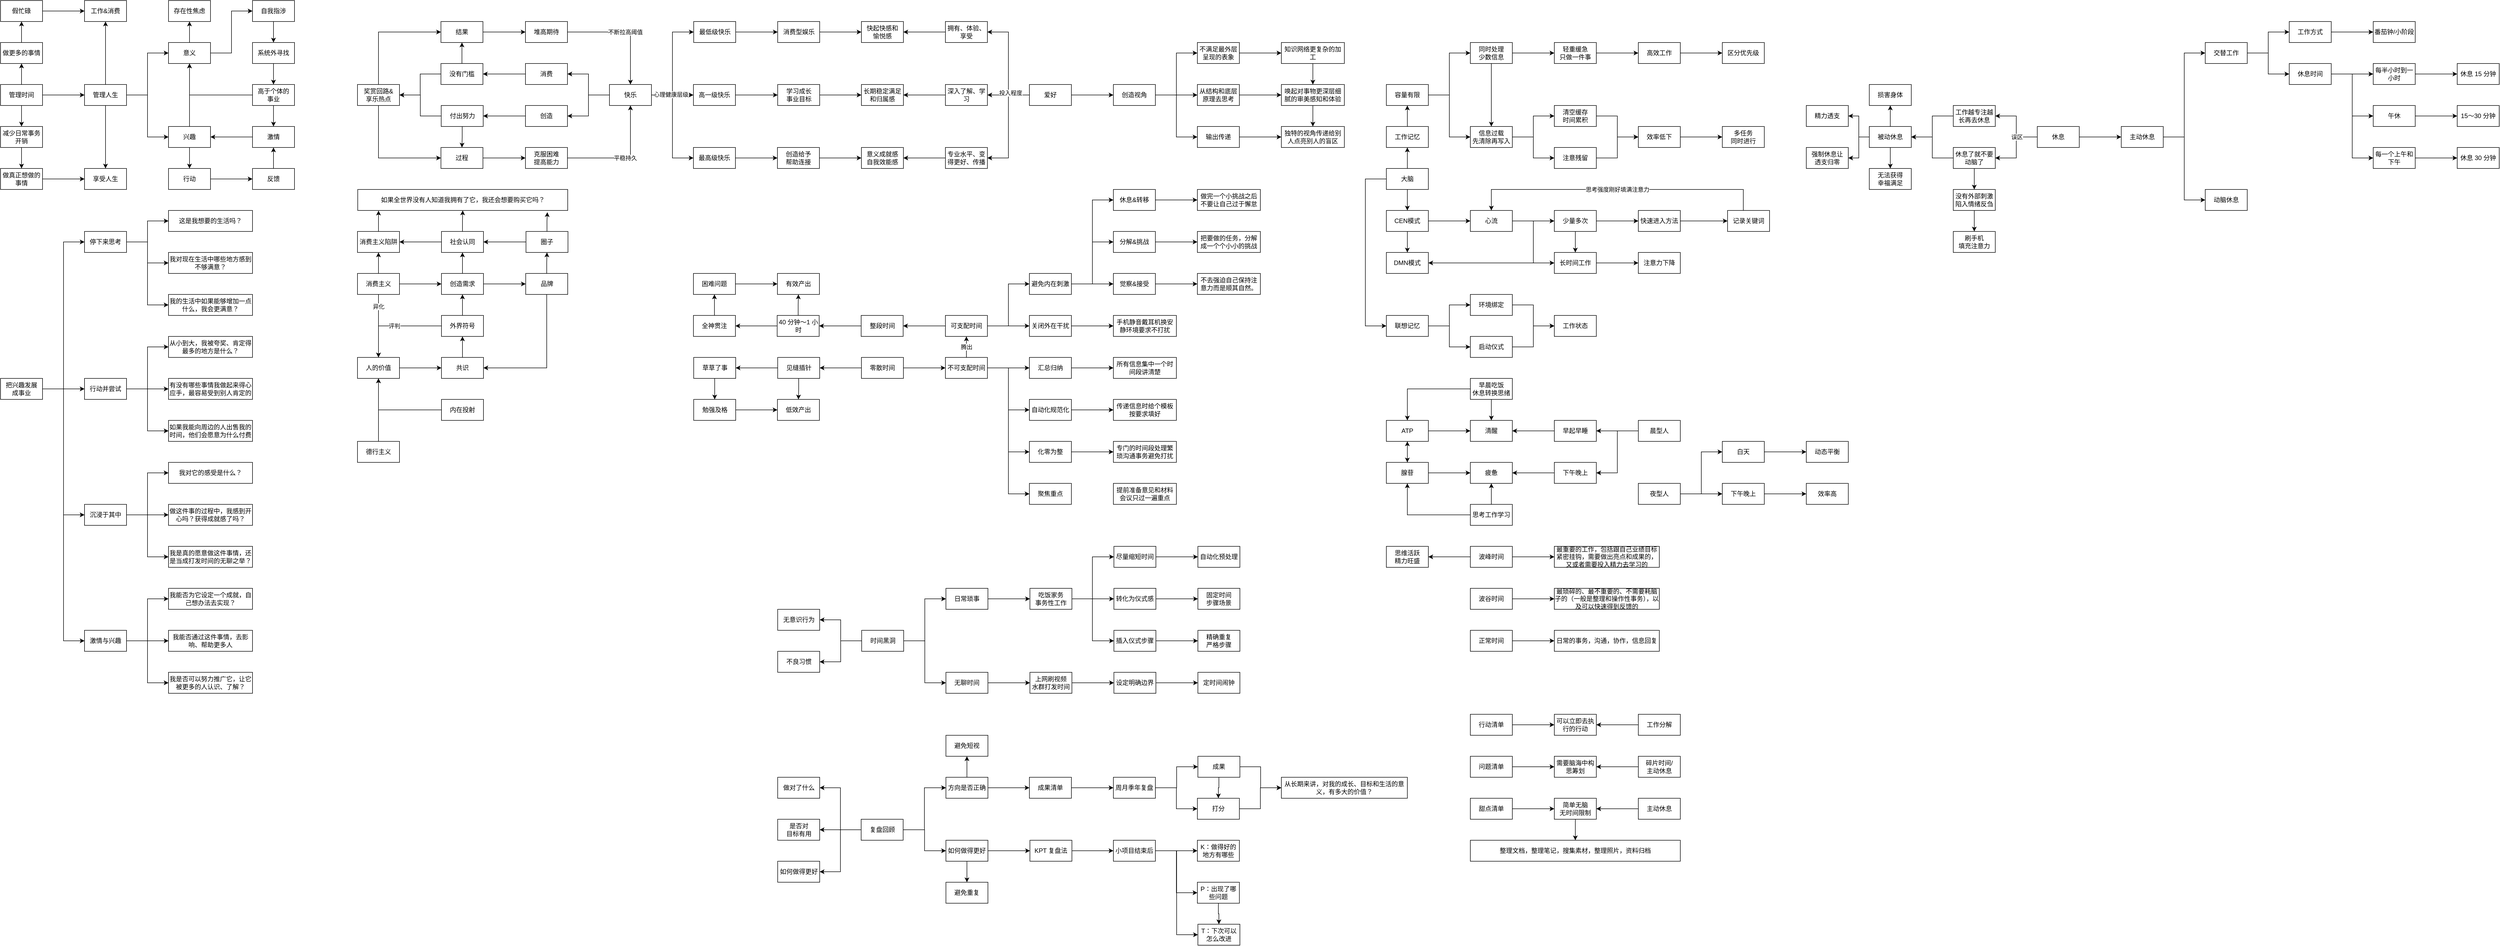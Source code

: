 <mxfile version="24.6.4" type="github">
  <diagram name="第 1 页" id="1Dq5mLwgWZH4jtWMgoI4">
    <mxGraphModel dx="794" dy="506" grid="1" gridSize="10" guides="1" tooltips="1" connect="1" arrows="1" fold="1" page="1" pageScale="1" pageWidth="827" pageHeight="1169" math="0" shadow="0">
      <root>
        <mxCell id="0" />
        <mxCell id="1" parent="0" />
        <mxCell id="2G0oMqJI3CJD2g53SAdI-4" style="edgeStyle=orthogonalEdgeStyle;rounded=0;orthogonalLoop=1;jettySize=auto;html=1;" parent="1" source="2G0oMqJI3CJD2g53SAdI-1" target="2G0oMqJI3CJD2g53SAdI-3" edge="1">
          <mxGeometry relative="1" as="geometry" />
        </mxCell>
        <mxCell id="2G0oMqJI3CJD2g53SAdI-7" style="edgeStyle=orthogonalEdgeStyle;rounded=0;orthogonalLoop=1;jettySize=auto;html=1;" parent="1" source="2G0oMqJI3CJD2g53SAdI-1" target="2G0oMqJI3CJD2g53SAdI-6" edge="1">
          <mxGeometry relative="1" as="geometry" />
        </mxCell>
        <mxCell id="2G0oMqJI3CJD2g53SAdI-12" style="edgeStyle=orthogonalEdgeStyle;rounded=0;orthogonalLoop=1;jettySize=auto;html=1;entryX=0.5;entryY=1;entryDx=0;entryDy=0;" parent="1" source="2G0oMqJI3CJD2g53SAdI-1" target="2G0oMqJI3CJD2g53SAdI-5" edge="1">
          <mxGeometry relative="1" as="geometry" />
        </mxCell>
        <mxCell id="2G0oMqJI3CJD2g53SAdI-1" value="管理时间" style="rounded=0;whiteSpace=wrap;html=1;" parent="1" vertex="1">
          <mxGeometry x="80" y="200" width="80" height="40" as="geometry" />
        </mxCell>
        <mxCell id="2G0oMqJI3CJD2g53SAdI-18" style="edgeStyle=orthogonalEdgeStyle;rounded=0;orthogonalLoop=1;jettySize=auto;html=1;entryX=0;entryY=0.5;entryDx=0;entryDy=0;" parent="1" source="2G0oMqJI3CJD2g53SAdI-3" target="2G0oMqJI3CJD2g53SAdI-16" edge="1">
          <mxGeometry relative="1" as="geometry" />
        </mxCell>
        <mxCell id="2G0oMqJI3CJD2g53SAdI-19" style="edgeStyle=orthogonalEdgeStyle;rounded=0;orthogonalLoop=1;jettySize=auto;html=1;entryX=0;entryY=0.5;entryDx=0;entryDy=0;" parent="1" source="2G0oMqJI3CJD2g53SAdI-3" target="2G0oMqJI3CJD2g53SAdI-17" edge="1">
          <mxGeometry relative="1" as="geometry" />
        </mxCell>
        <mxCell id="2G0oMqJI3CJD2g53SAdI-24" style="edgeStyle=orthogonalEdgeStyle;rounded=0;orthogonalLoop=1;jettySize=auto;html=1;" parent="1" source="2G0oMqJI3CJD2g53SAdI-3" target="2G0oMqJI3CJD2g53SAdI-20" edge="1">
          <mxGeometry relative="1" as="geometry" />
        </mxCell>
        <mxCell id="2G0oMqJI3CJD2g53SAdI-25" style="edgeStyle=orthogonalEdgeStyle;rounded=0;orthogonalLoop=1;jettySize=auto;html=1;" parent="1" source="2G0oMqJI3CJD2g53SAdI-3" target="2G0oMqJI3CJD2g53SAdI-22" edge="1">
          <mxGeometry relative="1" as="geometry" />
        </mxCell>
        <mxCell id="2G0oMqJI3CJD2g53SAdI-3" value="管理人生" style="rounded=0;whiteSpace=wrap;html=1;" parent="1" vertex="1">
          <mxGeometry x="240" y="200" width="80" height="40" as="geometry" />
        </mxCell>
        <mxCell id="2G0oMqJI3CJD2g53SAdI-14" style="edgeStyle=orthogonalEdgeStyle;rounded=0;orthogonalLoop=1;jettySize=auto;html=1;" parent="1" source="2G0oMqJI3CJD2g53SAdI-5" target="2G0oMqJI3CJD2g53SAdI-13" edge="1">
          <mxGeometry relative="1" as="geometry" />
        </mxCell>
        <mxCell id="2G0oMqJI3CJD2g53SAdI-5" value="做更多的事情" style="rounded=0;whiteSpace=wrap;html=1;" parent="1" vertex="1">
          <mxGeometry x="80" y="120" width="80" height="40" as="geometry" />
        </mxCell>
        <mxCell id="2G0oMqJI3CJD2g53SAdI-9" style="edgeStyle=orthogonalEdgeStyle;rounded=0;orthogonalLoop=1;jettySize=auto;html=1;" parent="1" source="2G0oMqJI3CJD2g53SAdI-6" target="2G0oMqJI3CJD2g53SAdI-8" edge="1">
          <mxGeometry relative="1" as="geometry" />
        </mxCell>
        <mxCell id="2G0oMqJI3CJD2g53SAdI-6" value="减少日常事务开销" style="rounded=0;whiteSpace=wrap;html=1;" parent="1" vertex="1">
          <mxGeometry x="80" y="280" width="80" height="40" as="geometry" />
        </mxCell>
        <mxCell id="2G0oMqJI3CJD2g53SAdI-23" style="edgeStyle=orthogonalEdgeStyle;rounded=0;orthogonalLoop=1;jettySize=auto;html=1;" parent="1" source="2G0oMqJI3CJD2g53SAdI-8" target="2G0oMqJI3CJD2g53SAdI-22" edge="1">
          <mxGeometry relative="1" as="geometry" />
        </mxCell>
        <mxCell id="2G0oMqJI3CJD2g53SAdI-8" value="做真正想做的事情" style="rounded=0;whiteSpace=wrap;html=1;" parent="1" vertex="1">
          <mxGeometry x="80" y="360" width="80" height="40" as="geometry" />
        </mxCell>
        <mxCell id="2G0oMqJI3CJD2g53SAdI-21" style="edgeStyle=orthogonalEdgeStyle;rounded=0;orthogonalLoop=1;jettySize=auto;html=1;" parent="1" source="2G0oMqJI3CJD2g53SAdI-13" target="2G0oMqJI3CJD2g53SAdI-20" edge="1">
          <mxGeometry relative="1" as="geometry" />
        </mxCell>
        <mxCell id="2G0oMqJI3CJD2g53SAdI-13" value="假忙碌" style="rounded=0;whiteSpace=wrap;html=1;" parent="1" vertex="1">
          <mxGeometry x="80" y="40" width="80" height="40" as="geometry" />
        </mxCell>
        <mxCell id="2G0oMqJI3CJD2g53SAdI-27" style="edgeStyle=orthogonalEdgeStyle;rounded=0;orthogonalLoop=1;jettySize=auto;html=1;" parent="1" source="2G0oMqJI3CJD2g53SAdI-16" target="2G0oMqJI3CJD2g53SAdI-26" edge="1">
          <mxGeometry relative="1" as="geometry" />
        </mxCell>
        <mxCell id="2G0oMqJI3CJD2g53SAdI-31" style="edgeStyle=orthogonalEdgeStyle;rounded=0;orthogonalLoop=1;jettySize=auto;html=1;entryX=0;entryY=0.5;entryDx=0;entryDy=0;" parent="1" source="2G0oMqJI3CJD2g53SAdI-16" target="2G0oMqJI3CJD2g53SAdI-28" edge="1">
          <mxGeometry relative="1" as="geometry" />
        </mxCell>
        <mxCell id="2G0oMqJI3CJD2g53SAdI-16" value="意义" style="rounded=0;whiteSpace=wrap;html=1;" parent="1" vertex="1">
          <mxGeometry x="400" y="120" width="80" height="40" as="geometry" />
        </mxCell>
        <mxCell id="2G0oMqJI3CJD2g53SAdI-39" style="edgeStyle=orthogonalEdgeStyle;rounded=0;orthogonalLoop=1;jettySize=auto;html=1;entryX=0.5;entryY=0;entryDx=0;entryDy=0;" parent="1" source="2G0oMqJI3CJD2g53SAdI-17" target="2G0oMqJI3CJD2g53SAdI-38" edge="1">
          <mxGeometry relative="1" as="geometry" />
        </mxCell>
        <mxCell id="2G0oMqJI3CJD2g53SAdI-44" style="edgeStyle=orthogonalEdgeStyle;rounded=0;orthogonalLoop=1;jettySize=auto;html=1;" parent="1" source="2G0oMqJI3CJD2g53SAdI-17" target="2G0oMqJI3CJD2g53SAdI-16" edge="1">
          <mxGeometry relative="1" as="geometry" />
        </mxCell>
        <mxCell id="2G0oMqJI3CJD2g53SAdI-17" value="兴趣" style="rounded=0;whiteSpace=wrap;html=1;" parent="1" vertex="1">
          <mxGeometry x="400" y="280" width="80" height="40" as="geometry" />
        </mxCell>
        <mxCell id="2G0oMqJI3CJD2g53SAdI-20" value="工作&amp;amp;消费" style="rounded=0;whiteSpace=wrap;html=1;" parent="1" vertex="1">
          <mxGeometry x="240" y="40" width="80" height="40" as="geometry" />
        </mxCell>
        <mxCell id="2G0oMqJI3CJD2g53SAdI-22" value="享受人生" style="rounded=0;whiteSpace=wrap;html=1;" parent="1" vertex="1">
          <mxGeometry x="240" y="360" width="80" height="40" as="geometry" />
        </mxCell>
        <mxCell id="2G0oMqJI3CJD2g53SAdI-26" value="存在性焦虑" style="rounded=0;whiteSpace=wrap;html=1;" parent="1" vertex="1">
          <mxGeometry x="400" y="40" width="80" height="40" as="geometry" />
        </mxCell>
        <mxCell id="2G0oMqJI3CJD2g53SAdI-32" style="edgeStyle=orthogonalEdgeStyle;rounded=0;orthogonalLoop=1;jettySize=auto;html=1;entryX=0.5;entryY=0;entryDx=0;entryDy=0;" parent="1" source="2G0oMqJI3CJD2g53SAdI-28" target="2G0oMqJI3CJD2g53SAdI-30" edge="1">
          <mxGeometry relative="1" as="geometry" />
        </mxCell>
        <mxCell id="2G0oMqJI3CJD2g53SAdI-28" value="自我指涉" style="rounded=0;whiteSpace=wrap;html=1;" parent="1" vertex="1">
          <mxGeometry x="560" y="40" width="80" height="40" as="geometry" />
        </mxCell>
        <mxCell id="2G0oMqJI3CJD2g53SAdI-35" style="edgeStyle=orthogonalEdgeStyle;rounded=0;orthogonalLoop=1;jettySize=auto;html=1;entryX=0.5;entryY=0;entryDx=0;entryDy=0;" parent="1" source="2G0oMqJI3CJD2g53SAdI-30" target="2G0oMqJI3CJD2g53SAdI-33" edge="1">
          <mxGeometry relative="1" as="geometry" />
        </mxCell>
        <mxCell id="2G0oMqJI3CJD2g53SAdI-30" value="系统外寻找" style="rounded=0;whiteSpace=wrap;html=1;" parent="1" vertex="1">
          <mxGeometry x="560" y="120" width="80" height="40" as="geometry" />
        </mxCell>
        <mxCell id="2G0oMqJI3CJD2g53SAdI-34" style="edgeStyle=orthogonalEdgeStyle;rounded=0;orthogonalLoop=1;jettySize=auto;html=1;" parent="1" source="2G0oMqJI3CJD2g53SAdI-33" target="2G0oMqJI3CJD2g53SAdI-16" edge="1">
          <mxGeometry relative="1" as="geometry" />
        </mxCell>
        <mxCell id="2G0oMqJI3CJD2g53SAdI-37" style="edgeStyle=orthogonalEdgeStyle;rounded=0;orthogonalLoop=1;jettySize=auto;html=1;" parent="1" source="2G0oMqJI3CJD2g53SAdI-33" target="2G0oMqJI3CJD2g53SAdI-36" edge="1">
          <mxGeometry relative="1" as="geometry" />
        </mxCell>
        <mxCell id="2G0oMqJI3CJD2g53SAdI-33" value="高于个体的&lt;br&gt;事业" style="rounded=0;whiteSpace=wrap;html=1;" parent="1" vertex="1">
          <mxGeometry x="560" y="200" width="80" height="40" as="geometry" />
        </mxCell>
        <mxCell id="2G0oMqJI3CJD2g53SAdI-43" style="edgeStyle=orthogonalEdgeStyle;rounded=0;orthogonalLoop=1;jettySize=auto;html=1;entryX=1;entryY=0.5;entryDx=0;entryDy=0;" parent="1" source="2G0oMqJI3CJD2g53SAdI-36" target="2G0oMqJI3CJD2g53SAdI-17" edge="1">
          <mxGeometry relative="1" as="geometry" />
        </mxCell>
        <mxCell id="2G0oMqJI3CJD2g53SAdI-36" value="激情" style="rounded=0;whiteSpace=wrap;html=1;" parent="1" vertex="1">
          <mxGeometry x="560" y="280" width="80" height="40" as="geometry" />
        </mxCell>
        <mxCell id="2G0oMqJI3CJD2g53SAdI-41" style="edgeStyle=orthogonalEdgeStyle;rounded=0;orthogonalLoop=1;jettySize=auto;html=1;" parent="1" source="2G0oMqJI3CJD2g53SAdI-38" target="2G0oMqJI3CJD2g53SAdI-40" edge="1">
          <mxGeometry relative="1" as="geometry" />
        </mxCell>
        <mxCell id="2G0oMqJI3CJD2g53SAdI-38" value="行动" style="rounded=0;whiteSpace=wrap;html=1;" parent="1" vertex="1">
          <mxGeometry x="400" y="360" width="80" height="40" as="geometry" />
        </mxCell>
        <mxCell id="2G0oMqJI3CJD2g53SAdI-42" style="edgeStyle=orthogonalEdgeStyle;rounded=0;orthogonalLoop=1;jettySize=auto;html=1;" parent="1" source="2G0oMqJI3CJD2g53SAdI-40" target="2G0oMqJI3CJD2g53SAdI-36" edge="1">
          <mxGeometry relative="1" as="geometry" />
        </mxCell>
        <mxCell id="2G0oMqJI3CJD2g53SAdI-40" value="反馈" style="rounded=0;whiteSpace=wrap;html=1;" parent="1" vertex="1">
          <mxGeometry x="560" y="360" width="80" height="40" as="geometry" />
        </mxCell>
        <mxCell id="nZ_os0Dgpj8ZyoIkXnrq-6" style="edgeStyle=orthogonalEdgeStyle;rounded=0;orthogonalLoop=1;jettySize=auto;html=1;entryX=0;entryY=0.5;entryDx=0;entryDy=0;" edge="1" parent="1" source="nZ_os0Dgpj8ZyoIkXnrq-1" target="nZ_os0Dgpj8ZyoIkXnrq-2">
          <mxGeometry relative="1" as="geometry" />
        </mxCell>
        <mxCell id="nZ_os0Dgpj8ZyoIkXnrq-7" style="edgeStyle=orthogonalEdgeStyle;rounded=0;orthogonalLoop=1;jettySize=auto;html=1;entryX=0;entryY=0.5;entryDx=0;entryDy=0;" edge="1" parent="1" source="nZ_os0Dgpj8ZyoIkXnrq-1" target="nZ_os0Dgpj8ZyoIkXnrq-3">
          <mxGeometry relative="1" as="geometry" />
        </mxCell>
        <mxCell id="nZ_os0Dgpj8ZyoIkXnrq-8" style="edgeStyle=orthogonalEdgeStyle;rounded=0;orthogonalLoop=1;jettySize=auto;html=1;entryX=0;entryY=0.5;entryDx=0;entryDy=0;" edge="1" parent="1" source="nZ_os0Dgpj8ZyoIkXnrq-1" target="nZ_os0Dgpj8ZyoIkXnrq-4">
          <mxGeometry relative="1" as="geometry" />
        </mxCell>
        <mxCell id="nZ_os0Dgpj8ZyoIkXnrq-9" style="edgeStyle=orthogonalEdgeStyle;rounded=0;orthogonalLoop=1;jettySize=auto;html=1;entryX=0;entryY=0.5;entryDx=0;entryDy=0;" edge="1" parent="1" source="nZ_os0Dgpj8ZyoIkXnrq-1" target="nZ_os0Dgpj8ZyoIkXnrq-5">
          <mxGeometry relative="1" as="geometry" />
        </mxCell>
        <mxCell id="nZ_os0Dgpj8ZyoIkXnrq-1" value="把兴趣发展&lt;br&gt;成事业" style="rounded=0;whiteSpace=wrap;html=1;" vertex="1" parent="1">
          <mxGeometry x="80" y="760" width="80" height="40" as="geometry" />
        </mxCell>
        <mxCell id="nZ_os0Dgpj8ZyoIkXnrq-13" style="edgeStyle=orthogonalEdgeStyle;rounded=0;orthogonalLoop=1;jettySize=auto;html=1;" edge="1" parent="1" source="nZ_os0Dgpj8ZyoIkXnrq-2" target="nZ_os0Dgpj8ZyoIkXnrq-10">
          <mxGeometry relative="1" as="geometry" />
        </mxCell>
        <mxCell id="nZ_os0Dgpj8ZyoIkXnrq-14" style="edgeStyle=orthogonalEdgeStyle;rounded=0;orthogonalLoop=1;jettySize=auto;html=1;entryX=0;entryY=0.5;entryDx=0;entryDy=0;" edge="1" parent="1" source="nZ_os0Dgpj8ZyoIkXnrq-2" target="nZ_os0Dgpj8ZyoIkXnrq-11">
          <mxGeometry relative="1" as="geometry" />
        </mxCell>
        <mxCell id="nZ_os0Dgpj8ZyoIkXnrq-15" style="edgeStyle=orthogonalEdgeStyle;rounded=0;orthogonalLoop=1;jettySize=auto;html=1;entryX=0;entryY=0.5;entryDx=0;entryDy=0;" edge="1" parent="1" source="nZ_os0Dgpj8ZyoIkXnrq-2" target="nZ_os0Dgpj8ZyoIkXnrq-12">
          <mxGeometry relative="1" as="geometry" />
        </mxCell>
        <mxCell id="nZ_os0Dgpj8ZyoIkXnrq-2" value="停下来思考" style="rounded=0;whiteSpace=wrap;html=1;" vertex="1" parent="1">
          <mxGeometry x="240" y="480" width="80" height="40" as="geometry" />
        </mxCell>
        <mxCell id="nZ_os0Dgpj8ZyoIkXnrq-19" style="edgeStyle=orthogonalEdgeStyle;rounded=0;orthogonalLoop=1;jettySize=auto;html=1;entryX=0;entryY=0.5;entryDx=0;entryDy=0;" edge="1" parent="1" source="nZ_os0Dgpj8ZyoIkXnrq-3" target="nZ_os0Dgpj8ZyoIkXnrq-16">
          <mxGeometry relative="1" as="geometry" />
        </mxCell>
        <mxCell id="nZ_os0Dgpj8ZyoIkXnrq-20" style="edgeStyle=orthogonalEdgeStyle;rounded=0;orthogonalLoop=1;jettySize=auto;html=1;" edge="1" parent="1" source="nZ_os0Dgpj8ZyoIkXnrq-3" target="nZ_os0Dgpj8ZyoIkXnrq-18">
          <mxGeometry relative="1" as="geometry" />
        </mxCell>
        <mxCell id="nZ_os0Dgpj8ZyoIkXnrq-21" style="edgeStyle=orthogonalEdgeStyle;rounded=0;orthogonalLoop=1;jettySize=auto;html=1;entryX=0;entryY=0.5;entryDx=0;entryDy=0;" edge="1" parent="1" source="nZ_os0Dgpj8ZyoIkXnrq-3" target="nZ_os0Dgpj8ZyoIkXnrq-17">
          <mxGeometry relative="1" as="geometry" />
        </mxCell>
        <mxCell id="nZ_os0Dgpj8ZyoIkXnrq-3" value="行动并尝试" style="rounded=0;whiteSpace=wrap;html=1;" vertex="1" parent="1">
          <mxGeometry x="240" y="760" width="80" height="40" as="geometry" />
        </mxCell>
        <mxCell id="nZ_os0Dgpj8ZyoIkXnrq-25" style="edgeStyle=orthogonalEdgeStyle;rounded=0;orthogonalLoop=1;jettySize=auto;html=1;entryX=0;entryY=0.5;entryDx=0;entryDy=0;" edge="1" parent="1" source="nZ_os0Dgpj8ZyoIkXnrq-4" target="nZ_os0Dgpj8ZyoIkXnrq-22">
          <mxGeometry relative="1" as="geometry" />
        </mxCell>
        <mxCell id="nZ_os0Dgpj8ZyoIkXnrq-26" style="edgeStyle=orthogonalEdgeStyle;rounded=0;orthogonalLoop=1;jettySize=auto;html=1;" edge="1" parent="1" source="nZ_os0Dgpj8ZyoIkXnrq-4" target="nZ_os0Dgpj8ZyoIkXnrq-23">
          <mxGeometry relative="1" as="geometry" />
        </mxCell>
        <mxCell id="nZ_os0Dgpj8ZyoIkXnrq-27" style="edgeStyle=orthogonalEdgeStyle;rounded=0;orthogonalLoop=1;jettySize=auto;html=1;entryX=0;entryY=0.5;entryDx=0;entryDy=0;" edge="1" parent="1" source="nZ_os0Dgpj8ZyoIkXnrq-4" target="nZ_os0Dgpj8ZyoIkXnrq-24">
          <mxGeometry relative="1" as="geometry" />
        </mxCell>
        <mxCell id="nZ_os0Dgpj8ZyoIkXnrq-4" value="沉浸于其中" style="rounded=0;whiteSpace=wrap;html=1;" vertex="1" parent="1">
          <mxGeometry x="240" y="1000" width="80" height="40" as="geometry" />
        </mxCell>
        <mxCell id="nZ_os0Dgpj8ZyoIkXnrq-32" style="edgeStyle=orthogonalEdgeStyle;rounded=0;orthogonalLoop=1;jettySize=auto;html=1;entryX=0;entryY=0.5;entryDx=0;entryDy=0;" edge="1" parent="1" source="nZ_os0Dgpj8ZyoIkXnrq-5" target="nZ_os0Dgpj8ZyoIkXnrq-29">
          <mxGeometry relative="1" as="geometry" />
        </mxCell>
        <mxCell id="nZ_os0Dgpj8ZyoIkXnrq-33" style="edgeStyle=orthogonalEdgeStyle;rounded=0;orthogonalLoop=1;jettySize=auto;html=1;" edge="1" parent="1" source="nZ_os0Dgpj8ZyoIkXnrq-5" target="nZ_os0Dgpj8ZyoIkXnrq-31">
          <mxGeometry relative="1" as="geometry" />
        </mxCell>
        <mxCell id="nZ_os0Dgpj8ZyoIkXnrq-34" style="edgeStyle=orthogonalEdgeStyle;rounded=0;orthogonalLoop=1;jettySize=auto;html=1;entryX=0;entryY=0.5;entryDx=0;entryDy=0;" edge="1" parent="1" source="nZ_os0Dgpj8ZyoIkXnrq-5" target="nZ_os0Dgpj8ZyoIkXnrq-30">
          <mxGeometry relative="1" as="geometry" />
        </mxCell>
        <mxCell id="nZ_os0Dgpj8ZyoIkXnrq-5" value="激情与兴趣" style="rounded=0;whiteSpace=wrap;html=1;" vertex="1" parent="1">
          <mxGeometry x="240" y="1240" width="80" height="40" as="geometry" />
        </mxCell>
        <mxCell id="nZ_os0Dgpj8ZyoIkXnrq-10" value="这是我想要的生活吗？" style="rounded=0;whiteSpace=wrap;html=1;" vertex="1" parent="1">
          <mxGeometry x="400" y="440" width="160" height="40" as="geometry" />
        </mxCell>
        <mxCell id="nZ_os0Dgpj8ZyoIkXnrq-11" value="我对现在生活中哪些地方感到不够满意？" style="rounded=0;whiteSpace=wrap;html=1;" vertex="1" parent="1">
          <mxGeometry x="400" y="520" width="160" height="40" as="geometry" />
        </mxCell>
        <mxCell id="nZ_os0Dgpj8ZyoIkXnrq-12" value="我的生活中如果能够增加一点什么，我会更满意？" style="rounded=0;whiteSpace=wrap;html=1;" vertex="1" parent="1">
          <mxGeometry x="400" y="600" width="160" height="40" as="geometry" />
        </mxCell>
        <mxCell id="nZ_os0Dgpj8ZyoIkXnrq-16" value="从小到大，我被夸奖、肯定得最多的地方是什么？" style="rounded=0;whiteSpace=wrap;html=1;" vertex="1" parent="1">
          <mxGeometry x="400" y="680" width="160" height="40" as="geometry" />
        </mxCell>
        <mxCell id="nZ_os0Dgpj8ZyoIkXnrq-17" value="如果我能向周边的人出售我的时间，他们会愿意为什么付费" style="rounded=0;whiteSpace=wrap;html=1;" vertex="1" parent="1">
          <mxGeometry x="400" y="840" width="160" height="40" as="geometry" />
        </mxCell>
        <mxCell id="nZ_os0Dgpj8ZyoIkXnrq-18" value="有没有哪些事情我做起来得心应手，最容易受到别人肯定的" style="rounded=0;whiteSpace=wrap;html=1;" vertex="1" parent="1">
          <mxGeometry x="400" y="760" width="160" height="40" as="geometry" />
        </mxCell>
        <mxCell id="nZ_os0Dgpj8ZyoIkXnrq-22" value="我对它的感受是什么？" style="rounded=0;whiteSpace=wrap;html=1;" vertex="1" parent="1">
          <mxGeometry x="400" y="920" width="160" height="40" as="geometry" />
        </mxCell>
        <mxCell id="nZ_os0Dgpj8ZyoIkXnrq-23" value="做这件事的过程中，我感到开心吗？获得成就感了吗？" style="rounded=0;whiteSpace=wrap;html=1;" vertex="1" parent="1">
          <mxGeometry x="400" y="1000" width="160" height="40" as="geometry" />
        </mxCell>
        <mxCell id="nZ_os0Dgpj8ZyoIkXnrq-24" value="我是真的愿意做这件事情，还是当成打发时间的无聊之举？" style="rounded=0;whiteSpace=wrap;html=1;" vertex="1" parent="1">
          <mxGeometry x="400" y="1080" width="160" height="40" as="geometry" />
        </mxCell>
        <mxCell id="nZ_os0Dgpj8ZyoIkXnrq-29" value="我能否为它设定一个成就，自己想办法去实现？" style="rounded=0;whiteSpace=wrap;html=1;" vertex="1" parent="1">
          <mxGeometry x="400" y="1160" width="160" height="40" as="geometry" />
        </mxCell>
        <mxCell id="nZ_os0Dgpj8ZyoIkXnrq-30" value="我是否可以努力推广它，让它被更多的人认识、了解？" style="rounded=0;whiteSpace=wrap;html=1;" vertex="1" parent="1">
          <mxGeometry x="400" y="1320" width="160" height="40" as="geometry" />
        </mxCell>
        <mxCell id="nZ_os0Dgpj8ZyoIkXnrq-31" value="我能否通过这件事情，去影响、帮助更多人" style="rounded=0;whiteSpace=wrap;html=1;" vertex="1" parent="1">
          <mxGeometry x="400" y="1240" width="160" height="40" as="geometry" />
        </mxCell>
        <mxCell id="nZ_os0Dgpj8ZyoIkXnrq-63" style="edgeStyle=orthogonalEdgeStyle;rounded=0;orthogonalLoop=1;jettySize=auto;html=1;" edge="1" parent="1" source="nZ_os0Dgpj8ZyoIkXnrq-60" target="nZ_os0Dgpj8ZyoIkXnrq-62">
          <mxGeometry relative="1" as="geometry" />
        </mxCell>
        <mxCell id="nZ_os0Dgpj8ZyoIkXnrq-77" value="异化" style="edgeLabel;html=1;align=center;verticalAlign=middle;resizable=0;points=[];" vertex="1" connectable="0" parent="nZ_os0Dgpj8ZyoIkXnrq-63">
          <mxGeometry x="-0.617" relative="1" as="geometry">
            <mxPoint as="offset" />
          </mxGeometry>
        </mxCell>
        <mxCell id="nZ_os0Dgpj8ZyoIkXnrq-88" style="edgeStyle=orthogonalEdgeStyle;rounded=0;orthogonalLoop=1;jettySize=auto;html=1;" edge="1" parent="1" source="nZ_os0Dgpj8ZyoIkXnrq-60" target="nZ_os0Dgpj8ZyoIkXnrq-83">
          <mxGeometry relative="1" as="geometry" />
        </mxCell>
        <mxCell id="nZ_os0Dgpj8ZyoIkXnrq-99" style="edgeStyle=orthogonalEdgeStyle;rounded=0;orthogonalLoop=1;jettySize=auto;html=1;" edge="1" parent="1" source="nZ_os0Dgpj8ZyoIkXnrq-60" target="nZ_os0Dgpj8ZyoIkXnrq-98">
          <mxGeometry relative="1" as="geometry" />
        </mxCell>
        <mxCell id="nZ_os0Dgpj8ZyoIkXnrq-60" value="消费主义" style="rounded=0;whiteSpace=wrap;html=1;" vertex="1" parent="1">
          <mxGeometry x="760" y="560" width="80" height="40" as="geometry" />
        </mxCell>
        <mxCell id="nZ_os0Dgpj8ZyoIkXnrq-91" style="edgeStyle=orthogonalEdgeStyle;rounded=0;orthogonalLoop=1;jettySize=auto;html=1;" edge="1" parent="1" source="nZ_os0Dgpj8ZyoIkXnrq-62" target="nZ_os0Dgpj8ZyoIkXnrq-90">
          <mxGeometry relative="1" as="geometry" />
        </mxCell>
        <mxCell id="nZ_os0Dgpj8ZyoIkXnrq-62" value="人的价值" style="rounded=0;whiteSpace=wrap;html=1;" vertex="1" parent="1">
          <mxGeometry x="760" y="720" width="80" height="40" as="geometry" />
        </mxCell>
        <mxCell id="nZ_os0Dgpj8ZyoIkXnrq-66" value="评判" style="edgeStyle=orthogonalEdgeStyle;rounded=0;orthogonalLoop=1;jettySize=auto;html=1;" edge="1" parent="1" source="nZ_os0Dgpj8ZyoIkXnrq-64" target="nZ_os0Dgpj8ZyoIkXnrq-62">
          <mxGeometry relative="1" as="geometry" />
        </mxCell>
        <mxCell id="nZ_os0Dgpj8ZyoIkXnrq-87" style="edgeStyle=orthogonalEdgeStyle;rounded=0;orthogonalLoop=1;jettySize=auto;html=1;" edge="1" parent="1" source="nZ_os0Dgpj8ZyoIkXnrq-64" target="nZ_os0Dgpj8ZyoIkXnrq-83">
          <mxGeometry relative="1" as="geometry" />
        </mxCell>
        <mxCell id="nZ_os0Dgpj8ZyoIkXnrq-64" value="外界符号" style="rounded=0;whiteSpace=wrap;html=1;" vertex="1" parent="1">
          <mxGeometry x="920" y="640" width="80" height="40" as="geometry" />
        </mxCell>
        <mxCell id="nZ_os0Dgpj8ZyoIkXnrq-96" style="edgeStyle=orthogonalEdgeStyle;rounded=0;orthogonalLoop=1;jettySize=auto;html=1;" edge="1" parent="1" source="nZ_os0Dgpj8ZyoIkXnrq-68" target="nZ_os0Dgpj8ZyoIkXnrq-95">
          <mxGeometry relative="1" as="geometry" />
        </mxCell>
        <mxCell id="nZ_os0Dgpj8ZyoIkXnrq-68" value="圈子" style="rounded=0;whiteSpace=wrap;html=1;" vertex="1" parent="1">
          <mxGeometry x="1081" y="480" width="80" height="40" as="geometry" />
        </mxCell>
        <mxCell id="nZ_os0Dgpj8ZyoIkXnrq-100" style="edgeStyle=orthogonalEdgeStyle;rounded=0;orthogonalLoop=1;jettySize=auto;html=1;entryX=0.5;entryY=1;entryDx=0;entryDy=0;" edge="1" parent="1" source="nZ_os0Dgpj8ZyoIkXnrq-78" target="nZ_os0Dgpj8ZyoIkXnrq-62">
          <mxGeometry relative="1" as="geometry" />
        </mxCell>
        <mxCell id="nZ_os0Dgpj8ZyoIkXnrq-78" value="德行主义" style="rounded=0;whiteSpace=wrap;html=1;" vertex="1" parent="1">
          <mxGeometry x="760" y="880" width="80" height="40" as="geometry" />
        </mxCell>
        <mxCell id="nZ_os0Dgpj8ZyoIkXnrq-101" style="edgeStyle=orthogonalEdgeStyle;rounded=0;orthogonalLoop=1;jettySize=auto;html=1;" edge="1" parent="1" source="nZ_os0Dgpj8ZyoIkXnrq-79" target="nZ_os0Dgpj8ZyoIkXnrq-62">
          <mxGeometry relative="1" as="geometry" />
        </mxCell>
        <mxCell id="nZ_os0Dgpj8ZyoIkXnrq-79" value="内在投射" style="rounded=0;whiteSpace=wrap;html=1;" vertex="1" parent="1">
          <mxGeometry x="920" y="800" width="80" height="40" as="geometry" />
        </mxCell>
        <mxCell id="nZ_os0Dgpj8ZyoIkXnrq-86" style="edgeStyle=orthogonalEdgeStyle;rounded=0;orthogonalLoop=1;jettySize=auto;html=1;" edge="1" parent="1" source="nZ_os0Dgpj8ZyoIkXnrq-83" target="nZ_os0Dgpj8ZyoIkXnrq-85">
          <mxGeometry relative="1" as="geometry" />
        </mxCell>
        <mxCell id="nZ_os0Dgpj8ZyoIkXnrq-97" style="edgeStyle=orthogonalEdgeStyle;rounded=0;orthogonalLoop=1;jettySize=auto;html=1;" edge="1" parent="1" source="nZ_os0Dgpj8ZyoIkXnrq-83" target="nZ_os0Dgpj8ZyoIkXnrq-95">
          <mxGeometry relative="1" as="geometry" />
        </mxCell>
        <mxCell id="nZ_os0Dgpj8ZyoIkXnrq-83" value="创造需求" style="rounded=0;whiteSpace=wrap;html=1;" vertex="1" parent="1">
          <mxGeometry x="920" y="560" width="80" height="40" as="geometry" />
        </mxCell>
        <mxCell id="nZ_os0Dgpj8ZyoIkXnrq-93" style="edgeStyle=orthogonalEdgeStyle;rounded=0;orthogonalLoop=1;jettySize=auto;html=1;entryX=1;entryY=0.5;entryDx=0;entryDy=0;" edge="1" parent="1" source="nZ_os0Dgpj8ZyoIkXnrq-85" target="nZ_os0Dgpj8ZyoIkXnrq-90">
          <mxGeometry relative="1" as="geometry">
            <Array as="points">
              <mxPoint x="1121" y="740" />
            </Array>
          </mxGeometry>
        </mxCell>
        <mxCell id="nZ_os0Dgpj8ZyoIkXnrq-94" style="edgeStyle=orthogonalEdgeStyle;rounded=0;orthogonalLoop=1;jettySize=auto;html=1;" edge="1" parent="1" source="nZ_os0Dgpj8ZyoIkXnrq-85" target="nZ_os0Dgpj8ZyoIkXnrq-68">
          <mxGeometry relative="1" as="geometry" />
        </mxCell>
        <mxCell id="nZ_os0Dgpj8ZyoIkXnrq-85" value="品牌" style="rounded=0;whiteSpace=wrap;html=1;" vertex="1" parent="1">
          <mxGeometry x="1080.5" y="560" width="80" height="40" as="geometry" />
        </mxCell>
        <mxCell id="nZ_os0Dgpj8ZyoIkXnrq-92" style="edgeStyle=orthogonalEdgeStyle;rounded=0;orthogonalLoop=1;jettySize=auto;html=1;" edge="1" parent="1" source="nZ_os0Dgpj8ZyoIkXnrq-90" target="nZ_os0Dgpj8ZyoIkXnrq-64">
          <mxGeometry relative="1" as="geometry" />
        </mxCell>
        <mxCell id="nZ_os0Dgpj8ZyoIkXnrq-90" value="共识" style="rounded=0;whiteSpace=wrap;html=1;" vertex="1" parent="1">
          <mxGeometry x="920" y="720" width="80" height="40" as="geometry" />
        </mxCell>
        <mxCell id="nZ_os0Dgpj8ZyoIkXnrq-103" value="" style="edgeStyle=orthogonalEdgeStyle;rounded=0;orthogonalLoop=1;jettySize=auto;html=1;" edge="1" parent="1" source="nZ_os0Dgpj8ZyoIkXnrq-95" target="nZ_os0Dgpj8ZyoIkXnrq-98">
          <mxGeometry relative="1" as="geometry" />
        </mxCell>
        <mxCell id="nZ_os0Dgpj8ZyoIkXnrq-106" style="edgeStyle=orthogonalEdgeStyle;rounded=0;orthogonalLoop=1;jettySize=auto;html=1;" edge="1" parent="1" source="nZ_os0Dgpj8ZyoIkXnrq-95" target="nZ_os0Dgpj8ZyoIkXnrq-104">
          <mxGeometry relative="1" as="geometry" />
        </mxCell>
        <mxCell id="nZ_os0Dgpj8ZyoIkXnrq-95" value="社会认同" style="rounded=0;whiteSpace=wrap;html=1;" vertex="1" parent="1">
          <mxGeometry x="920" y="480" width="80" height="40" as="geometry" />
        </mxCell>
        <mxCell id="nZ_os0Dgpj8ZyoIkXnrq-98" value="消费主义陷阱" style="rounded=0;whiteSpace=wrap;html=1;" vertex="1" parent="1">
          <mxGeometry x="760" y="480" width="80" height="40" as="geometry" />
        </mxCell>
        <mxCell id="nZ_os0Dgpj8ZyoIkXnrq-104" value="如果全世界没有人知道我拥有了它，我还会想要购买它吗？" style="rounded=0;whiteSpace=wrap;html=1;" vertex="1" parent="1">
          <mxGeometry x="760.5" y="400" width="400" height="40" as="geometry" />
        </mxCell>
        <mxCell id="nZ_os0Dgpj8ZyoIkXnrq-108" style="edgeStyle=orthogonalEdgeStyle;rounded=0;orthogonalLoop=1;jettySize=auto;html=1;entryX=0.903;entryY=1.084;entryDx=0;entryDy=0;entryPerimeter=0;" edge="1" parent="1" source="nZ_os0Dgpj8ZyoIkXnrq-68" target="nZ_os0Dgpj8ZyoIkXnrq-104">
          <mxGeometry relative="1" as="geometry" />
        </mxCell>
        <mxCell id="nZ_os0Dgpj8ZyoIkXnrq-109" style="edgeStyle=orthogonalEdgeStyle;rounded=0;orthogonalLoop=1;jettySize=auto;html=1;entryX=0.099;entryY=1.01;entryDx=0;entryDy=0;entryPerimeter=0;" edge="1" parent="1" source="nZ_os0Dgpj8ZyoIkXnrq-98" target="nZ_os0Dgpj8ZyoIkXnrq-104">
          <mxGeometry relative="1" as="geometry" />
        </mxCell>
        <mxCell id="nZ_os0Dgpj8ZyoIkXnrq-39" style="edgeStyle=orthogonalEdgeStyle;rounded=0;orthogonalLoop=1;jettySize=auto;html=1;" edge="1" parent="1" source="nZ_os0Dgpj8ZyoIkXnrq-35" target="nZ_os0Dgpj8ZyoIkXnrq-36">
          <mxGeometry relative="1" as="geometry" />
        </mxCell>
        <mxCell id="nZ_os0Dgpj8ZyoIkXnrq-40" style="edgeStyle=orthogonalEdgeStyle;rounded=0;orthogonalLoop=1;jettySize=auto;html=1;" edge="1" parent="1" source="nZ_os0Dgpj8ZyoIkXnrq-35" target="nZ_os0Dgpj8ZyoIkXnrq-37">
          <mxGeometry relative="1" as="geometry" />
        </mxCell>
        <mxCell id="nZ_os0Dgpj8ZyoIkXnrq-113" style="edgeStyle=orthogonalEdgeStyle;rounded=0;orthogonalLoop=1;jettySize=auto;html=1;entryDx=0;entryDy=0;" edge="1" parent="1" source="nZ_os0Dgpj8ZyoIkXnrq-35" target="nZ_os0Dgpj8ZyoIkXnrq-110">
          <mxGeometry relative="1" as="geometry">
            <Array as="points">
              <mxPoint x="1360" y="220" />
              <mxPoint x="1360" y="100" />
            </Array>
          </mxGeometry>
        </mxCell>
        <mxCell id="nZ_os0Dgpj8ZyoIkXnrq-114" style="edgeStyle=orthogonalEdgeStyle;rounded=0;orthogonalLoop=1;jettySize=auto;html=1;entryDx=0;entryDy=0;" edge="1" parent="1" source="nZ_os0Dgpj8ZyoIkXnrq-35" target="nZ_os0Dgpj8ZyoIkXnrq-111">
          <mxGeometry relative="1" as="geometry" />
        </mxCell>
        <mxCell id="nZ_os0Dgpj8ZyoIkXnrq-115" style="edgeStyle=orthogonalEdgeStyle;rounded=0;orthogonalLoop=1;jettySize=auto;html=1;entryDx=0;entryDy=0;" edge="1" parent="1" source="nZ_os0Dgpj8ZyoIkXnrq-35" target="nZ_os0Dgpj8ZyoIkXnrq-112">
          <mxGeometry relative="1" as="geometry">
            <Array as="points">
              <mxPoint x="1360" y="220" />
              <mxPoint x="1360" y="340" />
            </Array>
          </mxGeometry>
        </mxCell>
        <mxCell id="nZ_os0Dgpj8ZyoIkXnrq-151" value="心理健康层级" style="edgeLabel;html=1;align=center;verticalAlign=middle;resizable=0;points=[];" vertex="1" connectable="0" parent="nZ_os0Dgpj8ZyoIkXnrq-115">
          <mxGeometry x="-0.6" y="2" relative="1" as="geometry">
            <mxPoint x="-5" y="-1" as="offset" />
          </mxGeometry>
        </mxCell>
        <mxCell id="nZ_os0Dgpj8ZyoIkXnrq-35" value="快乐" style="rounded=0;whiteSpace=wrap;html=1;container=0;" vertex="1" parent="1">
          <mxGeometry x="1240" y="200" width="80" height="40" as="geometry" />
        </mxCell>
        <mxCell id="nZ_os0Dgpj8ZyoIkXnrq-42" style="edgeStyle=orthogonalEdgeStyle;rounded=0;orthogonalLoop=1;jettySize=auto;html=1;entryDx=0;entryDy=0;" edge="1" parent="1" source="nZ_os0Dgpj8ZyoIkXnrq-36" target="nZ_os0Dgpj8ZyoIkXnrq-41">
          <mxGeometry relative="1" as="geometry" />
        </mxCell>
        <mxCell id="nZ_os0Dgpj8ZyoIkXnrq-36" value="消费" style="rounded=0;whiteSpace=wrap;html=1;container=0;" vertex="1" parent="1">
          <mxGeometry x="1080" y="160" width="80" height="40" as="geometry" />
        </mxCell>
        <mxCell id="nZ_os0Dgpj8ZyoIkXnrq-45" style="edgeStyle=orthogonalEdgeStyle;rounded=0;orthogonalLoop=1;jettySize=auto;html=1;entryDx=0;entryDy=0;" edge="1" parent="1" source="nZ_os0Dgpj8ZyoIkXnrq-37" target="nZ_os0Dgpj8ZyoIkXnrq-44">
          <mxGeometry relative="1" as="geometry" />
        </mxCell>
        <mxCell id="nZ_os0Dgpj8ZyoIkXnrq-37" value="创造" style="rounded=0;whiteSpace=wrap;html=1;container=0;" vertex="1" parent="1">
          <mxGeometry x="1080" y="240" width="80" height="40" as="geometry" />
        </mxCell>
        <mxCell id="nZ_os0Dgpj8ZyoIkXnrq-48" style="edgeStyle=orthogonalEdgeStyle;rounded=0;orthogonalLoop=1;jettySize=auto;html=1;" edge="1" parent="1" source="nZ_os0Dgpj8ZyoIkXnrq-41" target="nZ_os0Dgpj8ZyoIkXnrq-46">
          <mxGeometry relative="1" as="geometry" />
        </mxCell>
        <mxCell id="nZ_os0Dgpj8ZyoIkXnrq-58" style="edgeStyle=orthogonalEdgeStyle;rounded=0;orthogonalLoop=1;jettySize=auto;html=1;entryDx=0;entryDy=0;" edge="1" parent="1" source="nZ_os0Dgpj8ZyoIkXnrq-41" target="nZ_os0Dgpj8ZyoIkXnrq-43">
          <mxGeometry relative="1" as="geometry" />
        </mxCell>
        <mxCell id="nZ_os0Dgpj8ZyoIkXnrq-41" value="没有门槛" style="rounded=0;whiteSpace=wrap;html=1;container=0;" vertex="1" parent="1">
          <mxGeometry x="919" y="160" width="80" height="40" as="geometry" />
        </mxCell>
        <mxCell id="nZ_os0Dgpj8ZyoIkXnrq-50" style="edgeStyle=orthogonalEdgeStyle;rounded=0;orthogonalLoop=1;jettySize=auto;html=1;entryDx=0;entryDy=0;" edge="1" parent="1" source="nZ_os0Dgpj8ZyoIkXnrq-43" target="nZ_os0Dgpj8ZyoIkXnrq-46">
          <mxGeometry relative="1" as="geometry">
            <Array as="points">
              <mxPoint x="800" y="100" />
            </Array>
          </mxGeometry>
        </mxCell>
        <mxCell id="nZ_os0Dgpj8ZyoIkXnrq-51" style="edgeStyle=orthogonalEdgeStyle;rounded=0;orthogonalLoop=1;jettySize=auto;html=1;entryDx=0;entryDy=0;" edge="1" parent="1" source="nZ_os0Dgpj8ZyoIkXnrq-43" target="nZ_os0Dgpj8ZyoIkXnrq-47">
          <mxGeometry relative="1" as="geometry">
            <Array as="points">
              <mxPoint x="800" y="340" />
            </Array>
          </mxGeometry>
        </mxCell>
        <mxCell id="nZ_os0Dgpj8ZyoIkXnrq-43" value="奖赏回路&amp;amp;&lt;br&gt;享乐热点" style="rounded=0;whiteSpace=wrap;html=1;container=0;" vertex="1" parent="1">
          <mxGeometry x="760" y="200" width="80" height="40" as="geometry" />
        </mxCell>
        <mxCell id="nZ_os0Dgpj8ZyoIkXnrq-49" style="edgeStyle=orthogonalEdgeStyle;rounded=0;orthogonalLoop=1;jettySize=auto;html=1;entryDx=0;entryDy=0;" edge="1" parent="1" source="nZ_os0Dgpj8ZyoIkXnrq-44" target="nZ_os0Dgpj8ZyoIkXnrq-47">
          <mxGeometry relative="1" as="geometry" />
        </mxCell>
        <mxCell id="nZ_os0Dgpj8ZyoIkXnrq-59" style="edgeStyle=orthogonalEdgeStyle;rounded=0;orthogonalLoop=1;jettySize=auto;html=1;" edge="1" parent="1" source="nZ_os0Dgpj8ZyoIkXnrq-44" target="nZ_os0Dgpj8ZyoIkXnrq-43">
          <mxGeometry relative="1" as="geometry" />
        </mxCell>
        <mxCell id="nZ_os0Dgpj8ZyoIkXnrq-44" value="付出努力" style="rounded=0;whiteSpace=wrap;html=1;container=0;" vertex="1" parent="1">
          <mxGeometry x="919.5" y="240" width="80" height="40" as="geometry" />
        </mxCell>
        <mxCell id="nZ_os0Dgpj8ZyoIkXnrq-53" style="edgeStyle=orthogonalEdgeStyle;rounded=0;orthogonalLoop=1;jettySize=auto;html=1;" edge="1" parent="1" source="nZ_os0Dgpj8ZyoIkXnrq-46" target="nZ_os0Dgpj8ZyoIkXnrq-52">
          <mxGeometry relative="1" as="geometry" />
        </mxCell>
        <mxCell id="nZ_os0Dgpj8ZyoIkXnrq-46" value="结果" style="rounded=0;whiteSpace=wrap;html=1;container=0;" vertex="1" parent="1">
          <mxGeometry x="919" y="80" width="80" height="40" as="geometry" />
        </mxCell>
        <mxCell id="nZ_os0Dgpj8ZyoIkXnrq-56" style="edgeStyle=orthogonalEdgeStyle;rounded=0;orthogonalLoop=1;jettySize=auto;html=1;" edge="1" parent="1" source="nZ_os0Dgpj8ZyoIkXnrq-47" target="nZ_os0Dgpj8ZyoIkXnrq-54">
          <mxGeometry relative="1" as="geometry" />
        </mxCell>
        <mxCell id="nZ_os0Dgpj8ZyoIkXnrq-47" value="过程" style="rounded=0;whiteSpace=wrap;html=1;container=0;" vertex="1" parent="1">
          <mxGeometry x="919" y="320" width="80" height="40" as="geometry" />
        </mxCell>
        <mxCell id="nZ_os0Dgpj8ZyoIkXnrq-55" value="不断拉高阈值" style="edgeStyle=orthogonalEdgeStyle;rounded=0;orthogonalLoop=1;jettySize=auto;html=1;entryDx=0;entryDy=0;" edge="1" parent="1" source="nZ_os0Dgpj8ZyoIkXnrq-52" target="nZ_os0Dgpj8ZyoIkXnrq-35">
          <mxGeometry relative="1" as="geometry" />
        </mxCell>
        <mxCell id="nZ_os0Dgpj8ZyoIkXnrq-52" value="堆高期待" style="rounded=0;whiteSpace=wrap;html=1;container=0;" vertex="1" parent="1">
          <mxGeometry x="1080" y="80" width="80" height="40" as="geometry" />
        </mxCell>
        <mxCell id="nZ_os0Dgpj8ZyoIkXnrq-57" value="平稳持久" style="edgeStyle=orthogonalEdgeStyle;rounded=0;orthogonalLoop=1;jettySize=auto;html=1;entryDx=0;entryDy=0;" edge="1" parent="1" source="nZ_os0Dgpj8ZyoIkXnrq-54" target="nZ_os0Dgpj8ZyoIkXnrq-35">
          <mxGeometry relative="1" as="geometry" />
        </mxCell>
        <mxCell id="nZ_os0Dgpj8ZyoIkXnrq-54" value="克服困难&lt;br&gt;提高能力" style="rounded=0;whiteSpace=wrap;html=1;container=0;" vertex="1" parent="1">
          <mxGeometry x="1080" y="320" width="80" height="40" as="geometry" />
        </mxCell>
        <mxCell id="nZ_os0Dgpj8ZyoIkXnrq-117" style="edgeStyle=orthogonalEdgeStyle;rounded=0;orthogonalLoop=1;jettySize=auto;html=1;" edge="1" parent="1" source="nZ_os0Dgpj8ZyoIkXnrq-110" target="nZ_os0Dgpj8ZyoIkXnrq-116">
          <mxGeometry relative="1" as="geometry" />
        </mxCell>
        <mxCell id="nZ_os0Dgpj8ZyoIkXnrq-110" value="最低级快乐" style="rounded=0;whiteSpace=wrap;html=1;container=0;" vertex="1" parent="1">
          <mxGeometry x="1400.5" y="80" width="80" height="40" as="geometry" />
        </mxCell>
        <mxCell id="nZ_os0Dgpj8ZyoIkXnrq-124" style="edgeStyle=orthogonalEdgeStyle;rounded=0;orthogonalLoop=1;jettySize=auto;html=1;" edge="1" parent="1" source="nZ_os0Dgpj8ZyoIkXnrq-111" target="nZ_os0Dgpj8ZyoIkXnrq-118">
          <mxGeometry relative="1" as="geometry" />
        </mxCell>
        <mxCell id="nZ_os0Dgpj8ZyoIkXnrq-111" value="高一级快乐" style="rounded=0;whiteSpace=wrap;html=1;container=0;" vertex="1" parent="1">
          <mxGeometry x="1400" y="200" width="80" height="40" as="geometry" />
        </mxCell>
        <mxCell id="nZ_os0Dgpj8ZyoIkXnrq-128" style="edgeStyle=orthogonalEdgeStyle;rounded=0;orthogonalLoop=1;jettySize=auto;html=1;" edge="1" parent="1" source="nZ_os0Dgpj8ZyoIkXnrq-112" target="nZ_os0Dgpj8ZyoIkXnrq-127">
          <mxGeometry relative="1" as="geometry" />
        </mxCell>
        <mxCell id="nZ_os0Dgpj8ZyoIkXnrq-112" value="最高级快乐" style="rounded=0;whiteSpace=wrap;html=1;container=0;" vertex="1" parent="1">
          <mxGeometry x="1400" y="320" width="80" height="40" as="geometry" />
        </mxCell>
        <mxCell id="nZ_os0Dgpj8ZyoIkXnrq-121" value="" style="edgeStyle=orthogonalEdgeStyle;rounded=0;orthogonalLoop=1;jettySize=auto;html=1;" edge="1" parent="1" source="nZ_os0Dgpj8ZyoIkXnrq-116" target="nZ_os0Dgpj8ZyoIkXnrq-119">
          <mxGeometry relative="1" as="geometry" />
        </mxCell>
        <mxCell id="nZ_os0Dgpj8ZyoIkXnrq-116" value="消费型娱乐" style="rounded=0;whiteSpace=wrap;html=1;container=0;" vertex="1" parent="1">
          <mxGeometry x="1560.5" y="80" width="80" height="40" as="geometry" />
        </mxCell>
        <mxCell id="nZ_os0Dgpj8ZyoIkXnrq-126" style="edgeStyle=orthogonalEdgeStyle;rounded=0;orthogonalLoop=1;jettySize=auto;html=1;" edge="1" parent="1" source="nZ_os0Dgpj8ZyoIkXnrq-118" target="nZ_os0Dgpj8ZyoIkXnrq-125">
          <mxGeometry relative="1" as="geometry" />
        </mxCell>
        <mxCell id="nZ_os0Dgpj8ZyoIkXnrq-118" value="学习成长&lt;br&gt;事业目标" style="rounded=0;whiteSpace=wrap;html=1;container=0;" vertex="1" parent="1">
          <mxGeometry x="1560.5" y="200" width="80" height="40" as="geometry" />
        </mxCell>
        <mxCell id="nZ_os0Dgpj8ZyoIkXnrq-119" value="快起快感和&lt;br&gt;愉悦感" style="rounded=0;whiteSpace=wrap;html=1;container=0;" vertex="1" parent="1">
          <mxGeometry x="1720" y="80" width="80" height="40" as="geometry" />
        </mxCell>
        <mxCell id="nZ_os0Dgpj8ZyoIkXnrq-125" value="长期稳定满足和归属感" style="rounded=0;whiteSpace=wrap;html=1;container=0;" vertex="1" parent="1">
          <mxGeometry x="1720" y="200" width="80" height="40" as="geometry" />
        </mxCell>
        <mxCell id="nZ_os0Dgpj8ZyoIkXnrq-130" style="edgeStyle=orthogonalEdgeStyle;rounded=0;orthogonalLoop=1;jettySize=auto;html=1;" edge="1" parent="1" source="nZ_os0Dgpj8ZyoIkXnrq-127" target="nZ_os0Dgpj8ZyoIkXnrq-129">
          <mxGeometry relative="1" as="geometry" />
        </mxCell>
        <mxCell id="nZ_os0Dgpj8ZyoIkXnrq-127" value="创造给予&lt;br&gt;帮助连接" style="rounded=0;whiteSpace=wrap;html=1;container=0;" vertex="1" parent="1">
          <mxGeometry x="1560" y="320" width="80" height="40" as="geometry" />
        </mxCell>
        <mxCell id="nZ_os0Dgpj8ZyoIkXnrq-129" value="意义成就感&lt;br&gt;自我效能感" style="rounded=0;whiteSpace=wrap;html=1;container=0;" vertex="1" parent="1">
          <mxGeometry x="1720" y="320" width="80" height="40" as="geometry" />
        </mxCell>
        <mxCell id="nZ_os0Dgpj8ZyoIkXnrq-149" style="edgeStyle=orthogonalEdgeStyle;rounded=0;orthogonalLoop=1;jettySize=auto;html=1;" edge="1" parent="1" source="nZ_os0Dgpj8ZyoIkXnrq-133" target="nZ_os0Dgpj8ZyoIkXnrq-125">
          <mxGeometry relative="1" as="geometry" />
        </mxCell>
        <mxCell id="nZ_os0Dgpj8ZyoIkXnrq-133" value="深入了解、学习" style="rounded=0;whiteSpace=wrap;html=1;container=0;" vertex="1" parent="1">
          <mxGeometry x="1880" y="200" width="80" height="40" as="geometry" />
        </mxCell>
        <mxCell id="nZ_os0Dgpj8ZyoIkXnrq-144" style="edgeStyle=orthogonalEdgeStyle;rounded=0;orthogonalLoop=1;jettySize=auto;html=1;entryX=1;entryY=0.5;entryDx=0;entryDy=0;" edge="1" parent="1" source="nZ_os0Dgpj8ZyoIkXnrq-138" target="nZ_os0Dgpj8ZyoIkXnrq-133">
          <mxGeometry relative="1" as="geometry" />
        </mxCell>
        <mxCell id="nZ_os0Dgpj8ZyoIkXnrq-145" style="edgeStyle=orthogonalEdgeStyle;rounded=0;orthogonalLoop=1;jettySize=auto;html=1;entryX=1;entryY=0.5;entryDx=0;entryDy=0;" edge="1" parent="1" source="nZ_os0Dgpj8ZyoIkXnrq-138" target="nZ_os0Dgpj8ZyoIkXnrq-142">
          <mxGeometry relative="1" as="geometry" />
        </mxCell>
        <mxCell id="nZ_os0Dgpj8ZyoIkXnrq-146" style="edgeStyle=orthogonalEdgeStyle;rounded=0;orthogonalLoop=1;jettySize=auto;html=1;entryX=1;entryY=0.5;entryDx=0;entryDy=0;" edge="1" parent="1" source="nZ_os0Dgpj8ZyoIkXnrq-138" target="nZ_os0Dgpj8ZyoIkXnrq-143">
          <mxGeometry relative="1" as="geometry" />
        </mxCell>
        <mxCell id="nZ_os0Dgpj8ZyoIkXnrq-147" value="投入程度" style="edgeLabel;html=1;align=center;verticalAlign=middle;resizable=0;points=[];" vertex="1" connectable="0" parent="nZ_os0Dgpj8ZyoIkXnrq-146">
          <mxGeometry x="-0.603" y="-3" relative="1" as="geometry">
            <mxPoint x="3" y="-1" as="offset" />
          </mxGeometry>
        </mxCell>
        <mxCell id="nZ_os0Dgpj8ZyoIkXnrq-153" style="edgeStyle=orthogonalEdgeStyle;rounded=0;orthogonalLoop=1;jettySize=auto;html=1;" edge="1" parent="1" source="nZ_os0Dgpj8ZyoIkXnrq-138" target="nZ_os0Dgpj8ZyoIkXnrq-152">
          <mxGeometry relative="1" as="geometry" />
        </mxCell>
        <mxCell id="nZ_os0Dgpj8ZyoIkXnrq-138" value="爱好" style="rounded=0;whiteSpace=wrap;html=1;container=0;" vertex="1" parent="1">
          <mxGeometry x="2040" y="200" width="80" height="40" as="geometry" />
        </mxCell>
        <mxCell id="nZ_os0Dgpj8ZyoIkXnrq-148" style="edgeStyle=orthogonalEdgeStyle;rounded=0;orthogonalLoop=1;jettySize=auto;html=1;" edge="1" parent="1" source="nZ_os0Dgpj8ZyoIkXnrq-142" target="nZ_os0Dgpj8ZyoIkXnrq-119">
          <mxGeometry relative="1" as="geometry" />
        </mxCell>
        <mxCell id="nZ_os0Dgpj8ZyoIkXnrq-142" value="拥有、体验、享受" style="rounded=0;whiteSpace=wrap;html=1;container=0;" vertex="1" parent="1">
          <mxGeometry x="1880" y="80" width="80" height="40" as="geometry" />
        </mxCell>
        <mxCell id="nZ_os0Dgpj8ZyoIkXnrq-150" style="edgeStyle=orthogonalEdgeStyle;rounded=0;orthogonalLoop=1;jettySize=auto;html=1;" edge="1" parent="1" source="nZ_os0Dgpj8ZyoIkXnrq-143" target="nZ_os0Dgpj8ZyoIkXnrq-129">
          <mxGeometry relative="1" as="geometry" />
        </mxCell>
        <mxCell id="nZ_os0Dgpj8ZyoIkXnrq-143" value="专业水平、变得更好、传播" style="rounded=0;whiteSpace=wrap;html=1;container=0;" vertex="1" parent="1">
          <mxGeometry x="1880" y="320" width="80" height="40" as="geometry" />
        </mxCell>
        <mxCell id="nZ_os0Dgpj8ZyoIkXnrq-156" style="edgeStyle=orthogonalEdgeStyle;rounded=0;orthogonalLoop=1;jettySize=auto;html=1;" edge="1" parent="1" source="nZ_os0Dgpj8ZyoIkXnrq-152" target="nZ_os0Dgpj8ZyoIkXnrq-154">
          <mxGeometry relative="1" as="geometry">
            <Array as="points">
              <mxPoint x="2320" y="220" />
              <mxPoint x="2320" y="140" />
            </Array>
          </mxGeometry>
        </mxCell>
        <mxCell id="nZ_os0Dgpj8ZyoIkXnrq-157" style="edgeStyle=orthogonalEdgeStyle;rounded=0;orthogonalLoop=1;jettySize=auto;html=1;entryX=0;entryY=0.5;entryDx=0;entryDy=0;" edge="1" parent="1" source="nZ_os0Dgpj8ZyoIkXnrq-152" target="nZ_os0Dgpj8ZyoIkXnrq-155">
          <mxGeometry relative="1" as="geometry" />
        </mxCell>
        <mxCell id="nZ_os0Dgpj8ZyoIkXnrq-164" style="edgeStyle=orthogonalEdgeStyle;rounded=0;orthogonalLoop=1;jettySize=auto;html=1;entryX=0;entryY=0.5;entryDx=0;entryDy=0;" edge="1" parent="1" source="nZ_os0Dgpj8ZyoIkXnrq-152" target="nZ_os0Dgpj8ZyoIkXnrq-163">
          <mxGeometry relative="1" as="geometry" />
        </mxCell>
        <mxCell id="nZ_os0Dgpj8ZyoIkXnrq-152" value="创造视角" style="rounded=0;whiteSpace=wrap;html=1;container=0;" vertex="1" parent="1">
          <mxGeometry x="2200" y="200" width="80" height="40" as="geometry" />
        </mxCell>
        <mxCell id="nZ_os0Dgpj8ZyoIkXnrq-161" style="edgeStyle=orthogonalEdgeStyle;rounded=0;orthogonalLoop=1;jettySize=auto;html=1;entryX=0;entryY=0.5;entryDx=0;entryDy=0;" edge="1" parent="1" source="nZ_os0Dgpj8ZyoIkXnrq-154" target="nZ_os0Dgpj8ZyoIkXnrq-158">
          <mxGeometry relative="1" as="geometry" />
        </mxCell>
        <mxCell id="nZ_os0Dgpj8ZyoIkXnrq-154" value="不满足最外层呈现的表象" style="rounded=0;whiteSpace=wrap;html=1;container=0;" vertex="1" parent="1">
          <mxGeometry x="2360" y="120" width="80" height="40" as="geometry" />
        </mxCell>
        <mxCell id="nZ_os0Dgpj8ZyoIkXnrq-162" style="edgeStyle=orthogonalEdgeStyle;rounded=0;orthogonalLoop=1;jettySize=auto;html=1;entryX=0;entryY=0.5;entryDx=0;entryDy=0;" edge="1" parent="1" source="nZ_os0Dgpj8ZyoIkXnrq-155" target="nZ_os0Dgpj8ZyoIkXnrq-159">
          <mxGeometry relative="1" as="geometry" />
        </mxCell>
        <mxCell id="nZ_os0Dgpj8ZyoIkXnrq-155" value="从结构和底层原理去思考" style="rounded=0;whiteSpace=wrap;html=1;container=0;" vertex="1" parent="1">
          <mxGeometry x="2360" y="200" width="80" height="40" as="geometry" />
        </mxCell>
        <mxCell id="nZ_os0Dgpj8ZyoIkXnrq-160" style="edgeStyle=orthogonalEdgeStyle;rounded=0;orthogonalLoop=1;jettySize=auto;html=1;entryX=0.5;entryY=0;entryDx=0;entryDy=0;" edge="1" parent="1" source="nZ_os0Dgpj8ZyoIkXnrq-158" target="nZ_os0Dgpj8ZyoIkXnrq-159">
          <mxGeometry relative="1" as="geometry" />
        </mxCell>
        <mxCell id="nZ_os0Dgpj8ZyoIkXnrq-158" value="知识网络更复杂的加工" style="rounded=0;whiteSpace=wrap;html=1;container=0;" vertex="1" parent="1">
          <mxGeometry x="2520" y="120" width="120" height="40" as="geometry" />
        </mxCell>
        <mxCell id="nZ_os0Dgpj8ZyoIkXnrq-166" style="edgeStyle=orthogonalEdgeStyle;rounded=0;orthogonalLoop=1;jettySize=auto;html=1;" edge="1" parent="1" source="nZ_os0Dgpj8ZyoIkXnrq-159" target="nZ_os0Dgpj8ZyoIkXnrq-165">
          <mxGeometry relative="1" as="geometry" />
        </mxCell>
        <mxCell id="nZ_os0Dgpj8ZyoIkXnrq-159" value="唤起对事物更深层细腻的审美感知和体验" style="rounded=0;whiteSpace=wrap;html=1;container=0;" vertex="1" parent="1">
          <mxGeometry x="2520" y="200" width="120" height="40" as="geometry" />
        </mxCell>
        <mxCell id="nZ_os0Dgpj8ZyoIkXnrq-167" style="edgeStyle=orthogonalEdgeStyle;rounded=0;orthogonalLoop=1;jettySize=auto;html=1;" edge="1" parent="1" source="nZ_os0Dgpj8ZyoIkXnrq-163" target="nZ_os0Dgpj8ZyoIkXnrq-165">
          <mxGeometry relative="1" as="geometry" />
        </mxCell>
        <mxCell id="nZ_os0Dgpj8ZyoIkXnrq-163" value="输出传递" style="rounded=0;whiteSpace=wrap;html=1;container=0;" vertex="1" parent="1">
          <mxGeometry x="2360" y="280" width="80" height="40" as="geometry" />
        </mxCell>
        <mxCell id="nZ_os0Dgpj8ZyoIkXnrq-165" value="独特的视角传递给别人点亮别人的盲区" style="rounded=0;whiteSpace=wrap;html=1;container=0;" vertex="1" parent="1">
          <mxGeometry x="2520" y="280" width="120" height="40" as="geometry" />
        </mxCell>
        <mxCell id="nZ_os0Dgpj8ZyoIkXnrq-178" style="edgeStyle=orthogonalEdgeStyle;rounded=0;orthogonalLoop=1;jettySize=auto;html=1;" edge="1" parent="1" source="nZ_os0Dgpj8ZyoIkXnrq-175" target="nZ_os0Dgpj8ZyoIkXnrq-177">
          <mxGeometry relative="1" as="geometry" />
        </mxCell>
        <mxCell id="nZ_os0Dgpj8ZyoIkXnrq-180" style="edgeStyle=orthogonalEdgeStyle;rounded=0;orthogonalLoop=1;jettySize=auto;html=1;" edge="1" parent="1" source="nZ_os0Dgpj8ZyoIkXnrq-175" target="nZ_os0Dgpj8ZyoIkXnrq-179">
          <mxGeometry relative="1" as="geometry" />
        </mxCell>
        <mxCell id="nZ_os0Dgpj8ZyoIkXnrq-175" value="40 分钟～1 小时" style="rounded=0;whiteSpace=wrap;html=1;" vertex="1" parent="1">
          <mxGeometry x="1559.5" y="640" width="80" height="40" as="geometry" />
        </mxCell>
        <mxCell id="nZ_os0Dgpj8ZyoIkXnrq-193" style="edgeStyle=orthogonalEdgeStyle;rounded=0;orthogonalLoop=1;jettySize=auto;html=1;entryX=0.5;entryY=1;entryDx=0;entryDy=0;" edge="1" parent="1" source="nZ_os0Dgpj8ZyoIkXnrq-177" target="nZ_os0Dgpj8ZyoIkXnrq-181">
          <mxGeometry relative="1" as="geometry" />
        </mxCell>
        <mxCell id="nZ_os0Dgpj8ZyoIkXnrq-177" value="全神贯注" style="rounded=0;whiteSpace=wrap;html=1;" vertex="1" parent="1">
          <mxGeometry x="1400" y="640" width="80" height="40" as="geometry" />
        </mxCell>
        <mxCell id="nZ_os0Dgpj8ZyoIkXnrq-179" value="有效产出" style="rounded=0;whiteSpace=wrap;html=1;" vertex="1" parent="1">
          <mxGeometry x="1560" y="560" width="80" height="40" as="geometry" />
        </mxCell>
        <mxCell id="nZ_os0Dgpj8ZyoIkXnrq-194" style="edgeStyle=orthogonalEdgeStyle;rounded=0;orthogonalLoop=1;jettySize=auto;html=1;" edge="1" parent="1" source="nZ_os0Dgpj8ZyoIkXnrq-181" target="nZ_os0Dgpj8ZyoIkXnrq-179">
          <mxGeometry relative="1" as="geometry" />
        </mxCell>
        <mxCell id="nZ_os0Dgpj8ZyoIkXnrq-181" value="困难问题" style="rounded=0;whiteSpace=wrap;html=1;" vertex="1" parent="1">
          <mxGeometry x="1400" y="560" width="80" height="40" as="geometry" />
        </mxCell>
        <mxCell id="nZ_os0Dgpj8ZyoIkXnrq-187" style="edgeStyle=orthogonalEdgeStyle;rounded=0;orthogonalLoop=1;jettySize=auto;html=1;" edge="1" parent="1" source="nZ_os0Dgpj8ZyoIkXnrq-184" target="nZ_os0Dgpj8ZyoIkXnrq-186">
          <mxGeometry relative="1" as="geometry" />
        </mxCell>
        <mxCell id="nZ_os0Dgpj8ZyoIkXnrq-189" style="edgeStyle=orthogonalEdgeStyle;rounded=0;orthogonalLoop=1;jettySize=auto;html=1;" edge="1" parent="1" source="nZ_os0Dgpj8ZyoIkXnrq-184" target="nZ_os0Dgpj8ZyoIkXnrq-188">
          <mxGeometry relative="1" as="geometry" />
        </mxCell>
        <mxCell id="nZ_os0Dgpj8ZyoIkXnrq-184" value="见缝插针" style="rounded=0;whiteSpace=wrap;html=1;" vertex="1" parent="1">
          <mxGeometry x="1560.5" y="720" width="80" height="40" as="geometry" />
        </mxCell>
        <mxCell id="nZ_os0Dgpj8ZyoIkXnrq-191" style="edgeStyle=orthogonalEdgeStyle;rounded=0;orthogonalLoop=1;jettySize=auto;html=1;" edge="1" parent="1" source="nZ_os0Dgpj8ZyoIkXnrq-186" target="nZ_os0Dgpj8ZyoIkXnrq-190">
          <mxGeometry relative="1" as="geometry" />
        </mxCell>
        <mxCell id="nZ_os0Dgpj8ZyoIkXnrq-186" value="草草了事" style="rounded=0;whiteSpace=wrap;html=1;" vertex="1" parent="1">
          <mxGeometry x="1400.5" y="720" width="80" height="40" as="geometry" />
        </mxCell>
        <mxCell id="nZ_os0Dgpj8ZyoIkXnrq-188" value="低效产出" style="rounded=0;whiteSpace=wrap;html=1;" vertex="1" parent="1">
          <mxGeometry x="1560" y="800" width="80" height="40" as="geometry" />
        </mxCell>
        <mxCell id="nZ_os0Dgpj8ZyoIkXnrq-192" style="edgeStyle=orthogonalEdgeStyle;rounded=0;orthogonalLoop=1;jettySize=auto;html=1;" edge="1" parent="1" source="nZ_os0Dgpj8ZyoIkXnrq-190" target="nZ_os0Dgpj8ZyoIkXnrq-188">
          <mxGeometry relative="1" as="geometry" />
        </mxCell>
        <mxCell id="nZ_os0Dgpj8ZyoIkXnrq-190" value="勉强及格" style="rounded=0;whiteSpace=wrap;html=1;" vertex="1" parent="1">
          <mxGeometry x="1400.5" y="800" width="80" height="40" as="geometry" />
        </mxCell>
        <mxCell id="nZ_os0Dgpj8ZyoIkXnrq-197" style="edgeStyle=orthogonalEdgeStyle;rounded=0;orthogonalLoop=1;jettySize=auto;html=1;" edge="1" parent="1" source="nZ_os0Dgpj8ZyoIkXnrq-196" target="nZ_os0Dgpj8ZyoIkXnrq-175">
          <mxGeometry relative="1" as="geometry" />
        </mxCell>
        <mxCell id="nZ_os0Dgpj8ZyoIkXnrq-196" value="整段时间" style="rounded=0;whiteSpace=wrap;html=1;" vertex="1" parent="1">
          <mxGeometry x="1719.5" y="640" width="80" height="40" as="geometry" />
        </mxCell>
        <mxCell id="nZ_os0Dgpj8ZyoIkXnrq-199" style="edgeStyle=orthogonalEdgeStyle;rounded=0;orthogonalLoop=1;jettySize=auto;html=1;" edge="1" parent="1" source="nZ_os0Dgpj8ZyoIkXnrq-198" target="nZ_os0Dgpj8ZyoIkXnrq-184">
          <mxGeometry relative="1" as="geometry" />
        </mxCell>
        <mxCell id="nZ_os0Dgpj8ZyoIkXnrq-218" style="edgeStyle=orthogonalEdgeStyle;rounded=0;orthogonalLoop=1;jettySize=auto;html=1;entryX=0;entryY=0.5;entryDx=0;entryDy=0;" edge="1" parent="1" source="nZ_os0Dgpj8ZyoIkXnrq-198" target="nZ_os0Dgpj8ZyoIkXnrq-207">
          <mxGeometry relative="1" as="geometry" />
        </mxCell>
        <mxCell id="nZ_os0Dgpj8ZyoIkXnrq-198" value="零散时间" style="rounded=0;whiteSpace=wrap;html=1;" vertex="1" parent="1">
          <mxGeometry x="1720" y="720" width="80" height="40" as="geometry" />
        </mxCell>
        <mxCell id="nZ_os0Dgpj8ZyoIkXnrq-219" style="edgeStyle=orthogonalEdgeStyle;rounded=0;orthogonalLoop=1;jettySize=auto;html=1;" edge="1" parent="1" source="nZ_os0Dgpj8ZyoIkXnrq-206" target="nZ_os0Dgpj8ZyoIkXnrq-196">
          <mxGeometry relative="1" as="geometry" />
        </mxCell>
        <mxCell id="nZ_os0Dgpj8ZyoIkXnrq-245" style="edgeStyle=orthogonalEdgeStyle;rounded=0;orthogonalLoop=1;jettySize=auto;html=1;" edge="1" parent="1" source="nZ_os0Dgpj8ZyoIkXnrq-206" target="nZ_os0Dgpj8ZyoIkXnrq-243">
          <mxGeometry relative="1" as="geometry" />
        </mxCell>
        <mxCell id="nZ_os0Dgpj8ZyoIkXnrq-246" style="edgeStyle=orthogonalEdgeStyle;rounded=0;orthogonalLoop=1;jettySize=auto;html=1;entryX=0;entryY=0.5;entryDx=0;entryDy=0;" edge="1" parent="1" source="nZ_os0Dgpj8ZyoIkXnrq-206" target="nZ_os0Dgpj8ZyoIkXnrq-244">
          <mxGeometry relative="1" as="geometry" />
        </mxCell>
        <mxCell id="nZ_os0Dgpj8ZyoIkXnrq-206" value="可支配时间" style="rounded=0;whiteSpace=wrap;html=1;" vertex="1" parent="1">
          <mxGeometry x="1880" y="640" width="80" height="40" as="geometry" />
        </mxCell>
        <mxCell id="nZ_os0Dgpj8ZyoIkXnrq-229" style="edgeStyle=orthogonalEdgeStyle;rounded=0;orthogonalLoop=1;jettySize=auto;html=1;" edge="1" parent="1" source="nZ_os0Dgpj8ZyoIkXnrq-203" target="nZ_os0Dgpj8ZyoIkXnrq-224">
          <mxGeometry relative="1" as="geometry" />
        </mxCell>
        <mxCell id="nZ_os0Dgpj8ZyoIkXnrq-203" value="化零为整" style="rounded=0;whiteSpace=wrap;html=1;" vertex="1" parent="1">
          <mxGeometry x="2040" y="880" width="80" height="40" as="geometry" />
        </mxCell>
        <mxCell id="nZ_os0Dgpj8ZyoIkXnrq-210" style="edgeStyle=orthogonalEdgeStyle;rounded=0;orthogonalLoop=1;jettySize=auto;html=1;" edge="1" parent="1" source="nZ_os0Dgpj8ZyoIkXnrq-207" target="nZ_os0Dgpj8ZyoIkXnrq-209">
          <mxGeometry relative="1" as="geometry">
            <Array as="points">
              <mxPoint x="2040" y="740" />
              <mxPoint x="2040" y="740" />
            </Array>
          </mxGeometry>
        </mxCell>
        <mxCell id="nZ_os0Dgpj8ZyoIkXnrq-212" style="edgeStyle=orthogonalEdgeStyle;rounded=0;orthogonalLoop=1;jettySize=auto;html=1;entryDx=0;entryDy=0;" edge="1" parent="1" source="nZ_os0Dgpj8ZyoIkXnrq-207" target="nZ_os0Dgpj8ZyoIkXnrq-203">
          <mxGeometry relative="1" as="geometry">
            <Array as="points">
              <mxPoint x="2000" y="740" />
              <mxPoint x="2000" y="900" />
            </Array>
          </mxGeometry>
        </mxCell>
        <mxCell id="nZ_os0Dgpj8ZyoIkXnrq-213" style="edgeStyle=orthogonalEdgeStyle;rounded=0;orthogonalLoop=1;jettySize=auto;html=1;entryDx=0;entryDy=0;" edge="1" parent="1" source="nZ_os0Dgpj8ZyoIkXnrq-207" target="nZ_os0Dgpj8ZyoIkXnrq-208">
          <mxGeometry relative="1" as="geometry">
            <Array as="points">
              <mxPoint x="2000" y="740" />
              <mxPoint x="2000" y="820" />
            </Array>
          </mxGeometry>
        </mxCell>
        <mxCell id="nZ_os0Dgpj8ZyoIkXnrq-215" style="edgeStyle=orthogonalEdgeStyle;rounded=0;orthogonalLoop=1;jettySize=auto;html=1;entryDx=0;entryDy=0;" edge="1" parent="1" source="nZ_os0Dgpj8ZyoIkXnrq-207" target="nZ_os0Dgpj8ZyoIkXnrq-214">
          <mxGeometry relative="1" as="geometry">
            <mxPoint x="1990" y="670" as="targetPoint" />
            <Array as="points">
              <mxPoint x="2000" y="740" />
              <mxPoint x="2000" y="980" />
            </Array>
          </mxGeometry>
        </mxCell>
        <mxCell id="nZ_os0Dgpj8ZyoIkXnrq-220" value="腾出" style="edgeStyle=orthogonalEdgeStyle;rounded=0;orthogonalLoop=1;jettySize=auto;html=1;entryX=0.5;entryY=1;entryDx=0;entryDy=0;" edge="1" parent="1" source="nZ_os0Dgpj8ZyoIkXnrq-207" target="nZ_os0Dgpj8ZyoIkXnrq-206">
          <mxGeometry relative="1" as="geometry" />
        </mxCell>
        <mxCell id="nZ_os0Dgpj8ZyoIkXnrq-207" value="不可支配时间" style="rounded=0;whiteSpace=wrap;html=1;" vertex="1" parent="1">
          <mxGeometry x="1880" y="720" width="80" height="40" as="geometry" />
        </mxCell>
        <mxCell id="nZ_os0Dgpj8ZyoIkXnrq-228" style="edgeStyle=orthogonalEdgeStyle;rounded=0;orthogonalLoop=1;jettySize=auto;html=1;" edge="1" parent="1" source="nZ_os0Dgpj8ZyoIkXnrq-208" target="nZ_os0Dgpj8ZyoIkXnrq-225">
          <mxGeometry relative="1" as="geometry" />
        </mxCell>
        <mxCell id="nZ_os0Dgpj8ZyoIkXnrq-208" value="自动化规范化" style="rounded=0;whiteSpace=wrap;html=1;" vertex="1" parent="1">
          <mxGeometry x="2040" y="800" width="80" height="40" as="geometry" />
        </mxCell>
        <mxCell id="nZ_os0Dgpj8ZyoIkXnrq-227" style="edgeStyle=orthogonalEdgeStyle;rounded=0;orthogonalLoop=1;jettySize=auto;html=1;" edge="1" parent="1" source="nZ_os0Dgpj8ZyoIkXnrq-209" target="nZ_os0Dgpj8ZyoIkXnrq-223">
          <mxGeometry relative="1" as="geometry" />
        </mxCell>
        <mxCell id="nZ_os0Dgpj8ZyoIkXnrq-209" value="汇总归纳" style="rounded=0;whiteSpace=wrap;html=1;" vertex="1" parent="1">
          <mxGeometry x="2040" y="720" width="80" height="40" as="geometry" />
        </mxCell>
        <mxCell id="nZ_os0Dgpj8ZyoIkXnrq-214" value="聚焦重点" style="rounded=0;whiteSpace=wrap;html=1;" vertex="1" parent="1">
          <mxGeometry x="2040" y="960" width="80" height="40" as="geometry" />
        </mxCell>
        <mxCell id="nZ_os0Dgpj8ZyoIkXnrq-223" value="所有信息集中一个时间段讲清楚" style="rounded=0;whiteSpace=wrap;html=1;" vertex="1" parent="1">
          <mxGeometry x="2200" y="720" width="120" height="40" as="geometry" />
        </mxCell>
        <mxCell id="nZ_os0Dgpj8ZyoIkXnrq-224" value="专门的时间段处理繁琐沟通事务避免打扰" style="rounded=0;whiteSpace=wrap;html=1;" vertex="1" parent="1">
          <mxGeometry x="2200" y="880" width="120" height="40" as="geometry" />
        </mxCell>
        <mxCell id="nZ_os0Dgpj8ZyoIkXnrq-225" value="传递信息时给个模板按要求填好" style="rounded=0;whiteSpace=wrap;html=1;" vertex="1" parent="1">
          <mxGeometry x="2200" y="800" width="120" height="40" as="geometry" />
        </mxCell>
        <mxCell id="nZ_os0Dgpj8ZyoIkXnrq-226" value="提前准备意见和材料会议只过一遍重点" style="rounded=0;whiteSpace=wrap;html=1;" vertex="1" parent="1">
          <mxGeometry x="2200" y="960" width="120" height="40" as="geometry" />
        </mxCell>
        <mxCell id="nZ_os0Dgpj8ZyoIkXnrq-248" style="edgeStyle=orthogonalEdgeStyle;rounded=0;orthogonalLoop=1;jettySize=auto;html=1;" edge="1" parent="1" source="nZ_os0Dgpj8ZyoIkXnrq-243" target="nZ_os0Dgpj8ZyoIkXnrq-247">
          <mxGeometry relative="1" as="geometry" />
        </mxCell>
        <mxCell id="nZ_os0Dgpj8ZyoIkXnrq-243" value="关闭外在干扰" style="rounded=0;whiteSpace=wrap;html=1;" vertex="1" parent="1">
          <mxGeometry x="2040" y="640" width="80" height="40" as="geometry" />
        </mxCell>
        <mxCell id="nZ_os0Dgpj8ZyoIkXnrq-252" style="edgeStyle=orthogonalEdgeStyle;rounded=0;orthogonalLoop=1;jettySize=auto;html=1;" edge="1" parent="1" source="nZ_os0Dgpj8ZyoIkXnrq-244" target="nZ_os0Dgpj8ZyoIkXnrq-249">
          <mxGeometry relative="1" as="geometry" />
        </mxCell>
        <mxCell id="nZ_os0Dgpj8ZyoIkXnrq-253" style="edgeStyle=orthogonalEdgeStyle;rounded=0;orthogonalLoop=1;jettySize=auto;html=1;entryX=0;entryY=0.5;entryDx=0;entryDy=0;" edge="1" parent="1" source="nZ_os0Dgpj8ZyoIkXnrq-244" target="nZ_os0Dgpj8ZyoIkXnrq-250">
          <mxGeometry relative="1" as="geometry" />
        </mxCell>
        <mxCell id="nZ_os0Dgpj8ZyoIkXnrq-254" style="edgeStyle=orthogonalEdgeStyle;rounded=0;orthogonalLoop=1;jettySize=auto;html=1;entryX=0;entryY=0.5;entryDx=0;entryDy=0;" edge="1" parent="1" source="nZ_os0Dgpj8ZyoIkXnrq-244" target="nZ_os0Dgpj8ZyoIkXnrq-251">
          <mxGeometry relative="1" as="geometry" />
        </mxCell>
        <mxCell id="nZ_os0Dgpj8ZyoIkXnrq-244" value="避免内在刺激" style="rounded=0;whiteSpace=wrap;html=1;" vertex="1" parent="1">
          <mxGeometry x="2040" y="560" width="80" height="40" as="geometry" />
        </mxCell>
        <mxCell id="nZ_os0Dgpj8ZyoIkXnrq-247" value="手机静音戴耳机换安静环境要求不打扰" style="rounded=0;whiteSpace=wrap;html=1;" vertex="1" parent="1">
          <mxGeometry x="2200" y="640" width="120" height="40" as="geometry" />
        </mxCell>
        <mxCell id="nZ_os0Dgpj8ZyoIkXnrq-260" style="edgeStyle=orthogonalEdgeStyle;rounded=0;orthogonalLoop=1;jettySize=auto;html=1;" edge="1" parent="1" source="nZ_os0Dgpj8ZyoIkXnrq-249" target="nZ_os0Dgpj8ZyoIkXnrq-256">
          <mxGeometry relative="1" as="geometry" />
        </mxCell>
        <mxCell id="nZ_os0Dgpj8ZyoIkXnrq-249" value="觉察&amp;amp;接受" style="rounded=0;whiteSpace=wrap;html=1;" vertex="1" parent="1">
          <mxGeometry x="2200" y="560" width="80" height="40" as="geometry" />
        </mxCell>
        <mxCell id="nZ_os0Dgpj8ZyoIkXnrq-259" style="edgeStyle=orthogonalEdgeStyle;rounded=0;orthogonalLoop=1;jettySize=auto;html=1;" edge="1" parent="1" source="nZ_os0Dgpj8ZyoIkXnrq-250" target="nZ_os0Dgpj8ZyoIkXnrq-257">
          <mxGeometry relative="1" as="geometry" />
        </mxCell>
        <mxCell id="nZ_os0Dgpj8ZyoIkXnrq-250" value="分解&amp;amp;挑战" style="rounded=0;whiteSpace=wrap;html=1;" vertex="1" parent="1">
          <mxGeometry x="2200" y="480" width="80" height="40" as="geometry" />
        </mxCell>
        <mxCell id="nZ_os0Dgpj8ZyoIkXnrq-258" style="edgeStyle=orthogonalEdgeStyle;rounded=0;orthogonalLoop=1;jettySize=auto;html=1;" edge="1" parent="1" source="nZ_os0Dgpj8ZyoIkXnrq-251" target="nZ_os0Dgpj8ZyoIkXnrq-255">
          <mxGeometry relative="1" as="geometry" />
        </mxCell>
        <mxCell id="nZ_os0Dgpj8ZyoIkXnrq-251" value="休息&amp;amp;转移" style="rounded=0;whiteSpace=wrap;html=1;" vertex="1" parent="1">
          <mxGeometry x="2200" y="400" width="80" height="40" as="geometry" />
        </mxCell>
        <mxCell id="nZ_os0Dgpj8ZyoIkXnrq-255" value="做完一个小挑战之后不要让自己过于懈怠" style="rounded=0;whiteSpace=wrap;html=1;" vertex="1" parent="1">
          <mxGeometry x="2360" y="400" width="120" height="40" as="geometry" />
        </mxCell>
        <mxCell id="nZ_os0Dgpj8ZyoIkXnrq-256" value="不去强迫自己保持注意力而是顺其自然。" style="rounded=0;whiteSpace=wrap;html=1;" vertex="1" parent="1">
          <mxGeometry x="2360" y="560" width="120" height="40" as="geometry" />
        </mxCell>
        <mxCell id="nZ_os0Dgpj8ZyoIkXnrq-257" value="把要做的任务，分解成一个个小小的挑战" style="rounded=0;whiteSpace=wrap;html=1;" vertex="1" parent="1">
          <mxGeometry x="2360" y="480" width="120" height="40" as="geometry" />
        </mxCell>
        <mxCell id="nZ_os0Dgpj8ZyoIkXnrq-267" style="edgeStyle=orthogonalEdgeStyle;rounded=0;orthogonalLoop=1;jettySize=auto;html=1;entryX=1;entryY=0.5;entryDx=0;entryDy=0;" edge="1" parent="1" source="nZ_os0Dgpj8ZyoIkXnrq-262" target="nZ_os0Dgpj8ZyoIkXnrq-265">
          <mxGeometry relative="1" as="geometry" />
        </mxCell>
        <mxCell id="nZ_os0Dgpj8ZyoIkXnrq-268" style="edgeStyle=orthogonalEdgeStyle;rounded=0;orthogonalLoop=1;jettySize=auto;html=1;entryX=1;entryY=0.5;entryDx=0;entryDy=0;" edge="1" parent="1" source="nZ_os0Dgpj8ZyoIkXnrq-262" target="nZ_os0Dgpj8ZyoIkXnrq-266">
          <mxGeometry relative="1" as="geometry" />
        </mxCell>
        <mxCell id="nZ_os0Dgpj8ZyoIkXnrq-292" style="edgeStyle=orthogonalEdgeStyle;rounded=0;orthogonalLoop=1;jettySize=auto;html=1;entryX=0;entryY=0.5;entryDx=0;entryDy=0;" edge="1" parent="1" source="nZ_os0Dgpj8ZyoIkXnrq-262" target="nZ_os0Dgpj8ZyoIkXnrq-263">
          <mxGeometry relative="1" as="geometry" />
        </mxCell>
        <mxCell id="nZ_os0Dgpj8ZyoIkXnrq-293" style="edgeStyle=orthogonalEdgeStyle;rounded=0;orthogonalLoop=1;jettySize=auto;html=1;entryX=0;entryY=0.5;entryDx=0;entryDy=0;" edge="1" parent="1" source="nZ_os0Dgpj8ZyoIkXnrq-262" target="nZ_os0Dgpj8ZyoIkXnrq-264">
          <mxGeometry relative="1" as="geometry" />
        </mxCell>
        <mxCell id="nZ_os0Dgpj8ZyoIkXnrq-262" value="时间黑洞" style="rounded=0;whiteSpace=wrap;html=1;" vertex="1" parent="1">
          <mxGeometry x="1720.5" y="1240" width="80" height="40" as="geometry" />
        </mxCell>
        <mxCell id="nZ_os0Dgpj8ZyoIkXnrq-272" style="edgeStyle=orthogonalEdgeStyle;rounded=0;orthogonalLoop=1;jettySize=auto;html=1;" edge="1" parent="1" source="nZ_os0Dgpj8ZyoIkXnrq-263" target="nZ_os0Dgpj8ZyoIkXnrq-270">
          <mxGeometry relative="1" as="geometry" />
        </mxCell>
        <mxCell id="nZ_os0Dgpj8ZyoIkXnrq-263" value="日常琐事" style="rounded=0;whiteSpace=wrap;html=1;" vertex="1" parent="1">
          <mxGeometry x="1881" y="1160" width="80" height="40" as="geometry" />
        </mxCell>
        <mxCell id="nZ_os0Dgpj8ZyoIkXnrq-287" style="edgeStyle=orthogonalEdgeStyle;rounded=0;orthogonalLoop=1;jettySize=auto;html=1;" edge="1" parent="1" source="nZ_os0Dgpj8ZyoIkXnrq-264" target="nZ_os0Dgpj8ZyoIkXnrq-286">
          <mxGeometry relative="1" as="geometry" />
        </mxCell>
        <mxCell id="nZ_os0Dgpj8ZyoIkXnrq-264" value="无聊时间" style="rounded=0;whiteSpace=wrap;html=1;" vertex="1" parent="1">
          <mxGeometry x="1881" y="1320" width="80" height="40" as="geometry" />
        </mxCell>
        <mxCell id="nZ_os0Dgpj8ZyoIkXnrq-265" value="无意识行为" style="rounded=0;whiteSpace=wrap;html=1;" vertex="1" parent="1">
          <mxGeometry x="1560.5" y="1200" width="80" height="40" as="geometry" />
        </mxCell>
        <mxCell id="nZ_os0Dgpj8ZyoIkXnrq-266" value="不良习惯" style="rounded=0;whiteSpace=wrap;html=1;" vertex="1" parent="1">
          <mxGeometry x="1560.5" y="1280" width="80" height="40" as="geometry" />
        </mxCell>
        <mxCell id="nZ_os0Dgpj8ZyoIkXnrq-275" style="edgeStyle=orthogonalEdgeStyle;rounded=0;orthogonalLoop=1;jettySize=auto;html=1;" edge="1" parent="1" source="nZ_os0Dgpj8ZyoIkXnrq-270" target="nZ_os0Dgpj8ZyoIkXnrq-271">
          <mxGeometry relative="1" as="geometry">
            <Array as="points">
              <mxPoint x="2160" y="1180" />
              <mxPoint x="2160" y="1100" />
            </Array>
          </mxGeometry>
        </mxCell>
        <mxCell id="nZ_os0Dgpj8ZyoIkXnrq-276" style="edgeStyle=orthogonalEdgeStyle;rounded=0;orthogonalLoop=1;jettySize=auto;html=1;entryX=0;entryY=0.5;entryDx=0;entryDy=0;" edge="1" parent="1" source="nZ_os0Dgpj8ZyoIkXnrq-270" target="nZ_os0Dgpj8ZyoIkXnrq-274">
          <mxGeometry relative="1" as="geometry" />
        </mxCell>
        <mxCell id="nZ_os0Dgpj8ZyoIkXnrq-283" style="edgeStyle=orthogonalEdgeStyle;rounded=0;orthogonalLoop=1;jettySize=auto;html=1;entryX=0;entryY=0.5;entryDx=0;entryDy=0;" edge="1" parent="1" source="nZ_os0Dgpj8ZyoIkXnrq-270" target="nZ_os0Dgpj8ZyoIkXnrq-281">
          <mxGeometry relative="1" as="geometry">
            <Array as="points">
              <mxPoint x="2160" y="1180" />
              <mxPoint x="2160" y="1260" />
            </Array>
          </mxGeometry>
        </mxCell>
        <mxCell id="nZ_os0Dgpj8ZyoIkXnrq-270" value="吃饭家务&lt;br&gt;事务性工作" style="rounded=0;whiteSpace=wrap;html=1;" vertex="1" parent="1">
          <mxGeometry x="2041" y="1160" width="80" height="40" as="geometry" />
        </mxCell>
        <mxCell id="nZ_os0Dgpj8ZyoIkXnrq-278" style="edgeStyle=orthogonalEdgeStyle;rounded=0;orthogonalLoop=1;jettySize=auto;html=1;" edge="1" parent="1" source="nZ_os0Dgpj8ZyoIkXnrq-271" target="nZ_os0Dgpj8ZyoIkXnrq-277">
          <mxGeometry relative="1" as="geometry" />
        </mxCell>
        <mxCell id="nZ_os0Dgpj8ZyoIkXnrq-271" value="尽量缩短时间" style="rounded=0;whiteSpace=wrap;html=1;" vertex="1" parent="1">
          <mxGeometry x="2201" y="1080" width="80" height="40" as="geometry" />
        </mxCell>
        <mxCell id="nZ_os0Dgpj8ZyoIkXnrq-280" style="edgeStyle=orthogonalEdgeStyle;rounded=0;orthogonalLoop=1;jettySize=auto;html=1;" edge="1" parent="1" source="nZ_os0Dgpj8ZyoIkXnrq-274" target="nZ_os0Dgpj8ZyoIkXnrq-279">
          <mxGeometry relative="1" as="geometry" />
        </mxCell>
        <mxCell id="nZ_os0Dgpj8ZyoIkXnrq-274" value="转化为仪式感" style="rounded=0;whiteSpace=wrap;html=1;" vertex="1" parent="1">
          <mxGeometry x="2201" y="1160" width="80" height="40" as="geometry" />
        </mxCell>
        <mxCell id="nZ_os0Dgpj8ZyoIkXnrq-277" value="自动化预处理" style="rounded=0;whiteSpace=wrap;html=1;" vertex="1" parent="1">
          <mxGeometry x="2361" y="1080" width="80" height="40" as="geometry" />
        </mxCell>
        <mxCell id="nZ_os0Dgpj8ZyoIkXnrq-279" value="固定时间&lt;br&gt;步骤场景" style="rounded=0;whiteSpace=wrap;html=1;" vertex="1" parent="1">
          <mxGeometry x="2361" y="1160" width="80" height="40" as="geometry" />
        </mxCell>
        <mxCell id="nZ_os0Dgpj8ZyoIkXnrq-284" style="edgeStyle=orthogonalEdgeStyle;rounded=0;orthogonalLoop=1;jettySize=auto;html=1;" edge="1" parent="1" source="nZ_os0Dgpj8ZyoIkXnrq-281" target="nZ_os0Dgpj8ZyoIkXnrq-282">
          <mxGeometry relative="1" as="geometry" />
        </mxCell>
        <mxCell id="nZ_os0Dgpj8ZyoIkXnrq-281" value="插入仪式步骤" style="rounded=0;whiteSpace=wrap;html=1;" vertex="1" parent="1">
          <mxGeometry x="2201" y="1240" width="80" height="40" as="geometry" />
        </mxCell>
        <mxCell id="nZ_os0Dgpj8ZyoIkXnrq-282" value="精确重复&lt;br&gt;严格步骤" style="rounded=0;whiteSpace=wrap;html=1;" vertex="1" parent="1">
          <mxGeometry x="2361" y="1240" width="80" height="40" as="geometry" />
        </mxCell>
        <mxCell id="nZ_os0Dgpj8ZyoIkXnrq-289" style="edgeStyle=orthogonalEdgeStyle;rounded=0;orthogonalLoop=1;jettySize=auto;html=1;" edge="1" parent="1" source="nZ_os0Dgpj8ZyoIkXnrq-286" target="nZ_os0Dgpj8ZyoIkXnrq-288">
          <mxGeometry relative="1" as="geometry" />
        </mxCell>
        <mxCell id="nZ_os0Dgpj8ZyoIkXnrq-286" value="上网刷视频&lt;br&gt;水群打发时间" style="rounded=0;whiteSpace=wrap;html=1;" vertex="1" parent="1">
          <mxGeometry x="2041" y="1320" width="80" height="40" as="geometry" />
        </mxCell>
        <mxCell id="nZ_os0Dgpj8ZyoIkXnrq-291" value="" style="edgeStyle=orthogonalEdgeStyle;rounded=0;orthogonalLoop=1;jettySize=auto;html=1;" edge="1" parent="1" source="nZ_os0Dgpj8ZyoIkXnrq-288" target="nZ_os0Dgpj8ZyoIkXnrq-290">
          <mxGeometry relative="1" as="geometry" />
        </mxCell>
        <mxCell id="nZ_os0Dgpj8ZyoIkXnrq-288" value="设定明确边界" style="rounded=0;whiteSpace=wrap;html=1;" vertex="1" parent="1">
          <mxGeometry x="2201" y="1320" width="80" height="40" as="geometry" />
        </mxCell>
        <mxCell id="nZ_os0Dgpj8ZyoIkXnrq-290" value="定时间闹钟" style="rounded=0;whiteSpace=wrap;html=1;" vertex="1" parent="1">
          <mxGeometry x="2361" y="1320" width="80" height="40" as="geometry" />
        </mxCell>
        <mxCell id="nZ_os0Dgpj8ZyoIkXnrq-297" style="edgeStyle=orthogonalEdgeStyle;rounded=0;orthogonalLoop=1;jettySize=auto;html=1;" edge="1" parent="1" source="nZ_os0Dgpj8ZyoIkXnrq-294" target="nZ_os0Dgpj8ZyoIkXnrq-295">
          <mxGeometry relative="1" as="geometry">
            <Array as="points">
              <mxPoint x="1840" y="1620" />
              <mxPoint x="1840" y="1540" />
            </Array>
          </mxGeometry>
        </mxCell>
        <mxCell id="nZ_os0Dgpj8ZyoIkXnrq-298" style="edgeStyle=orthogonalEdgeStyle;rounded=0;orthogonalLoop=1;jettySize=auto;html=1;entryX=0;entryY=0.5;entryDx=0;entryDy=0;" edge="1" parent="1" source="nZ_os0Dgpj8ZyoIkXnrq-294" target="nZ_os0Dgpj8ZyoIkXnrq-296">
          <mxGeometry relative="1" as="geometry" />
        </mxCell>
        <mxCell id="nZ_os0Dgpj8ZyoIkXnrq-302" style="edgeStyle=orthogonalEdgeStyle;rounded=0;orthogonalLoop=1;jettySize=auto;html=1;entryX=1;entryY=0.5;entryDx=0;entryDy=0;" edge="1" parent="1" source="nZ_os0Dgpj8ZyoIkXnrq-294" target="nZ_os0Dgpj8ZyoIkXnrq-300">
          <mxGeometry relative="1" as="geometry" />
        </mxCell>
        <mxCell id="nZ_os0Dgpj8ZyoIkXnrq-303" style="edgeStyle=orthogonalEdgeStyle;rounded=0;orthogonalLoop=1;jettySize=auto;html=1;entryX=1;entryY=0.5;entryDx=0;entryDy=0;" edge="1" parent="1" source="nZ_os0Dgpj8ZyoIkXnrq-294" target="nZ_os0Dgpj8ZyoIkXnrq-299">
          <mxGeometry relative="1" as="geometry" />
        </mxCell>
        <mxCell id="nZ_os0Dgpj8ZyoIkXnrq-304" style="edgeStyle=orthogonalEdgeStyle;rounded=0;orthogonalLoop=1;jettySize=auto;html=1;entryX=1;entryY=0.5;entryDx=0;entryDy=0;" edge="1" parent="1" source="nZ_os0Dgpj8ZyoIkXnrq-294" target="nZ_os0Dgpj8ZyoIkXnrq-301">
          <mxGeometry relative="1" as="geometry" />
        </mxCell>
        <mxCell id="nZ_os0Dgpj8ZyoIkXnrq-294" value="复盘回顾" style="rounded=0;whiteSpace=wrap;html=1;" vertex="1" parent="1">
          <mxGeometry x="1719.5" y="1600" width="80" height="40" as="geometry" />
        </mxCell>
        <mxCell id="nZ_os0Dgpj8ZyoIkXnrq-306" style="edgeStyle=orthogonalEdgeStyle;rounded=0;orthogonalLoop=1;jettySize=auto;html=1;entryX=0.5;entryY=1;entryDx=0;entryDy=0;" edge="1" parent="1" source="nZ_os0Dgpj8ZyoIkXnrq-295" target="nZ_os0Dgpj8ZyoIkXnrq-305">
          <mxGeometry relative="1" as="geometry" />
        </mxCell>
        <mxCell id="nZ_os0Dgpj8ZyoIkXnrq-310" style="edgeStyle=orthogonalEdgeStyle;rounded=0;orthogonalLoop=1;jettySize=auto;html=1;entryX=0;entryY=0.5;entryDx=0;entryDy=0;" edge="1" parent="1" source="nZ_os0Dgpj8ZyoIkXnrq-295" target="nZ_os0Dgpj8ZyoIkXnrq-309">
          <mxGeometry relative="1" as="geometry" />
        </mxCell>
        <mxCell id="nZ_os0Dgpj8ZyoIkXnrq-295" value="方向是否正确" style="rounded=0;whiteSpace=wrap;html=1;" vertex="1" parent="1">
          <mxGeometry x="1881" y="1520" width="80" height="40" as="geometry" />
        </mxCell>
        <mxCell id="nZ_os0Dgpj8ZyoIkXnrq-308" style="edgeStyle=orthogonalEdgeStyle;rounded=0;orthogonalLoop=1;jettySize=auto;html=1;" edge="1" parent="1" source="nZ_os0Dgpj8ZyoIkXnrq-296" target="nZ_os0Dgpj8ZyoIkXnrq-307">
          <mxGeometry relative="1" as="geometry" />
        </mxCell>
        <mxCell id="nZ_os0Dgpj8ZyoIkXnrq-312" style="edgeStyle=orthogonalEdgeStyle;rounded=0;orthogonalLoop=1;jettySize=auto;html=1;" edge="1" parent="1" source="nZ_os0Dgpj8ZyoIkXnrq-296" target="nZ_os0Dgpj8ZyoIkXnrq-311">
          <mxGeometry relative="1" as="geometry" />
        </mxCell>
        <mxCell id="nZ_os0Dgpj8ZyoIkXnrq-296" value="如何做得更好" style="rounded=0;whiteSpace=wrap;html=1;" vertex="1" parent="1">
          <mxGeometry x="1881" y="1640" width="80" height="40" as="geometry" />
        </mxCell>
        <mxCell id="nZ_os0Dgpj8ZyoIkXnrq-299" value="是否对&lt;br&gt;目标有用" style="rounded=0;whiteSpace=wrap;html=1;" vertex="1" parent="1">
          <mxGeometry x="1560.5" y="1600" width="80" height="40" as="geometry" />
        </mxCell>
        <mxCell id="nZ_os0Dgpj8ZyoIkXnrq-300" value="做对了什么" style="rounded=0;whiteSpace=wrap;html=1;" vertex="1" parent="1">
          <mxGeometry x="1560.5" y="1520" width="80" height="40" as="geometry" />
        </mxCell>
        <mxCell id="nZ_os0Dgpj8ZyoIkXnrq-301" value="如何做得更好" style="rounded=0;whiteSpace=wrap;html=1;" vertex="1" parent="1">
          <mxGeometry x="1560.5" y="1680" width="80" height="40" as="geometry" />
        </mxCell>
        <mxCell id="nZ_os0Dgpj8ZyoIkXnrq-305" value="避免短视" style="rounded=0;whiteSpace=wrap;html=1;" vertex="1" parent="1">
          <mxGeometry x="1881" y="1440" width="80" height="40" as="geometry" />
        </mxCell>
        <mxCell id="nZ_os0Dgpj8ZyoIkXnrq-307" value="避免重复" style="rounded=0;whiteSpace=wrap;html=1;" vertex="1" parent="1">
          <mxGeometry x="1881" y="1720" width="80" height="40" as="geometry" />
        </mxCell>
        <mxCell id="nZ_os0Dgpj8ZyoIkXnrq-314" style="edgeStyle=orthogonalEdgeStyle;rounded=0;orthogonalLoop=1;jettySize=auto;html=1;" edge="1" parent="1" source="nZ_os0Dgpj8ZyoIkXnrq-309" target="nZ_os0Dgpj8ZyoIkXnrq-313">
          <mxGeometry relative="1" as="geometry" />
        </mxCell>
        <mxCell id="nZ_os0Dgpj8ZyoIkXnrq-309" value="成果清单" style="rounded=0;whiteSpace=wrap;html=1;" vertex="1" parent="1">
          <mxGeometry x="2040" y="1520" width="80" height="40" as="geometry" />
        </mxCell>
        <mxCell id="nZ_os0Dgpj8ZyoIkXnrq-325" style="edgeStyle=orthogonalEdgeStyle;rounded=0;orthogonalLoop=1;jettySize=auto;html=1;" edge="1" parent="1" source="nZ_os0Dgpj8ZyoIkXnrq-311" target="nZ_os0Dgpj8ZyoIkXnrq-324">
          <mxGeometry relative="1" as="geometry" />
        </mxCell>
        <mxCell id="nZ_os0Dgpj8ZyoIkXnrq-311" value="KPT 复盘法" style="rounded=0;whiteSpace=wrap;html=1;" vertex="1" parent="1">
          <mxGeometry x="2041" y="1640" width="80" height="40" as="geometry" />
        </mxCell>
        <mxCell id="nZ_os0Dgpj8ZyoIkXnrq-316" style="edgeStyle=orthogonalEdgeStyle;rounded=0;orthogonalLoop=1;jettySize=auto;html=1;" edge="1" parent="1" source="nZ_os0Dgpj8ZyoIkXnrq-313" target="nZ_os0Dgpj8ZyoIkXnrq-315">
          <mxGeometry relative="1" as="geometry" />
        </mxCell>
        <mxCell id="nZ_os0Dgpj8ZyoIkXnrq-319" style="edgeStyle=orthogonalEdgeStyle;rounded=0;orthogonalLoop=1;jettySize=auto;html=1;" edge="1" parent="1" source="nZ_os0Dgpj8ZyoIkXnrq-313" target="nZ_os0Dgpj8ZyoIkXnrq-317">
          <mxGeometry relative="1" as="geometry" />
        </mxCell>
        <mxCell id="nZ_os0Dgpj8ZyoIkXnrq-313" value="周月季年复盘" style="rounded=0;whiteSpace=wrap;html=1;" vertex="1" parent="1">
          <mxGeometry x="2200" y="1520" width="80" height="40" as="geometry" />
        </mxCell>
        <mxCell id="nZ_os0Dgpj8ZyoIkXnrq-318" style="edgeStyle=orthogonalEdgeStyle;rounded=0;orthogonalLoop=1;jettySize=auto;html=1;entryX=0.5;entryY=0;entryDx=0;entryDy=0;" edge="1" parent="1" source="nZ_os0Dgpj8ZyoIkXnrq-315" target="nZ_os0Dgpj8ZyoIkXnrq-317">
          <mxGeometry relative="1" as="geometry" />
        </mxCell>
        <mxCell id="nZ_os0Dgpj8ZyoIkXnrq-323" style="edgeStyle=orthogonalEdgeStyle;rounded=0;orthogonalLoop=1;jettySize=auto;html=1;" edge="1" parent="1" source="nZ_os0Dgpj8ZyoIkXnrq-315" target="nZ_os0Dgpj8ZyoIkXnrq-321">
          <mxGeometry relative="1" as="geometry" />
        </mxCell>
        <mxCell id="nZ_os0Dgpj8ZyoIkXnrq-315" value="成果" style="rounded=0;whiteSpace=wrap;html=1;" vertex="1" parent="1">
          <mxGeometry x="2361" y="1480" width="80" height="40" as="geometry" />
        </mxCell>
        <mxCell id="nZ_os0Dgpj8ZyoIkXnrq-322" style="edgeStyle=orthogonalEdgeStyle;rounded=0;orthogonalLoop=1;jettySize=auto;html=1;entryX=0;entryY=0.5;entryDx=0;entryDy=0;" edge="1" parent="1" source="nZ_os0Dgpj8ZyoIkXnrq-317" target="nZ_os0Dgpj8ZyoIkXnrq-321">
          <mxGeometry relative="1" as="geometry" />
        </mxCell>
        <mxCell id="nZ_os0Dgpj8ZyoIkXnrq-317" value="打分" style="rounded=0;whiteSpace=wrap;html=1;" vertex="1" parent="1">
          <mxGeometry x="2360" y="1560" width="80" height="40" as="geometry" />
        </mxCell>
        <mxCell id="nZ_os0Dgpj8ZyoIkXnrq-321" value="&lt;span style=&quot;text-align: left;&quot;&gt;从长期来讲，对我的成长、目标和生活的意义，有多大的价值？&lt;/span&gt;" style="rounded=0;whiteSpace=wrap;html=1;" vertex="1" parent="1">
          <mxGeometry x="2520" y="1520" width="240" height="40" as="geometry" />
        </mxCell>
        <mxCell id="nZ_os0Dgpj8ZyoIkXnrq-329" style="edgeStyle=orthogonalEdgeStyle;rounded=0;orthogonalLoop=1;jettySize=auto;html=1;" edge="1" parent="1" source="nZ_os0Dgpj8ZyoIkXnrq-324" target="nZ_os0Dgpj8ZyoIkXnrq-326">
          <mxGeometry relative="1" as="geometry" />
        </mxCell>
        <mxCell id="nZ_os0Dgpj8ZyoIkXnrq-330" style="edgeStyle=orthogonalEdgeStyle;rounded=0;orthogonalLoop=1;jettySize=auto;html=1;entryX=0;entryY=0.5;entryDx=0;entryDy=0;" edge="1" parent="1" source="nZ_os0Dgpj8ZyoIkXnrq-324" target="nZ_os0Dgpj8ZyoIkXnrq-328">
          <mxGeometry relative="1" as="geometry" />
        </mxCell>
        <mxCell id="nZ_os0Dgpj8ZyoIkXnrq-331" style="edgeStyle=orthogonalEdgeStyle;rounded=0;orthogonalLoop=1;jettySize=auto;html=1;entryX=0;entryY=0.5;entryDx=0;entryDy=0;" edge="1" parent="1" source="nZ_os0Dgpj8ZyoIkXnrq-324" target="nZ_os0Dgpj8ZyoIkXnrq-327">
          <mxGeometry relative="1" as="geometry" />
        </mxCell>
        <mxCell id="nZ_os0Dgpj8ZyoIkXnrq-324" value="小项目结束后" style="rounded=0;whiteSpace=wrap;html=1;" vertex="1" parent="1">
          <mxGeometry x="2200" y="1640" width="80" height="40" as="geometry" />
        </mxCell>
        <mxCell id="nZ_os0Dgpj8ZyoIkXnrq-326" value="K：做得好的地方有哪些" style="rounded=0;whiteSpace=wrap;html=1;" vertex="1" parent="1">
          <mxGeometry x="2360" y="1640" width="80" height="40" as="geometry" />
        </mxCell>
        <mxCell id="nZ_os0Dgpj8ZyoIkXnrq-327" value="T：下次可以怎么改进" style="rounded=0;whiteSpace=wrap;html=1;" vertex="1" parent="1">
          <mxGeometry x="2361" y="1800" width="80" height="40" as="geometry" />
        </mxCell>
        <mxCell id="nZ_os0Dgpj8ZyoIkXnrq-332" style="edgeStyle=orthogonalEdgeStyle;rounded=0;orthogonalLoop=1;jettySize=auto;html=1;entryX=0.5;entryY=0;entryDx=0;entryDy=0;" edge="1" parent="1" source="nZ_os0Dgpj8ZyoIkXnrq-328" target="nZ_os0Dgpj8ZyoIkXnrq-327">
          <mxGeometry relative="1" as="geometry" />
        </mxCell>
        <mxCell id="nZ_os0Dgpj8ZyoIkXnrq-328" value="P：出现了哪些问题" style="rounded=0;whiteSpace=wrap;html=1;" vertex="1" parent="1">
          <mxGeometry x="2360" y="1720" width="80" height="40" as="geometry" />
        </mxCell>
        <mxCell id="nZ_os0Dgpj8ZyoIkXnrq-354" style="edgeStyle=orthogonalEdgeStyle;rounded=0;orthogonalLoop=1;jettySize=auto;html=1;" edge="1" parent="1" source="nZ_os0Dgpj8ZyoIkXnrq-333" target="nZ_os0Dgpj8ZyoIkXnrq-353">
          <mxGeometry relative="1" as="geometry" />
        </mxCell>
        <mxCell id="nZ_os0Dgpj8ZyoIkXnrq-333" value="清空缓存&lt;br&gt;时间累积" style="rounded=0;whiteSpace=wrap;html=1;" vertex="1" parent="1">
          <mxGeometry x="3040" y="240" width="80" height="40" as="geometry" />
        </mxCell>
        <mxCell id="nZ_os0Dgpj8ZyoIkXnrq-336" style="edgeStyle=orthogonalEdgeStyle;rounded=0;orthogonalLoop=1;jettySize=auto;html=1;" edge="1" parent="1" source="nZ_os0Dgpj8ZyoIkXnrq-334" target="nZ_os0Dgpj8ZyoIkXnrq-335">
          <mxGeometry relative="1" as="geometry" />
        </mxCell>
        <mxCell id="nZ_os0Dgpj8ZyoIkXnrq-368" value="" style="edgeStyle=orthogonalEdgeStyle;rounded=0;orthogonalLoop=1;jettySize=auto;html=1;" edge="1" parent="1" source="nZ_os0Dgpj8ZyoIkXnrq-334" target="nZ_os0Dgpj8ZyoIkXnrq-366">
          <mxGeometry relative="1" as="geometry" />
        </mxCell>
        <mxCell id="nZ_os0Dgpj8ZyoIkXnrq-397" style="edgeStyle=orthogonalEdgeStyle;rounded=0;orthogonalLoop=1;jettySize=auto;html=1;entryX=0;entryY=0.5;entryDx=0;entryDy=0;" edge="1" parent="1" source="nZ_os0Dgpj8ZyoIkXnrq-334" target="nZ_os0Dgpj8ZyoIkXnrq-394">
          <mxGeometry relative="1" as="geometry">
            <Array as="points">
              <mxPoint x="2680" y="380" />
              <mxPoint x="2680" y="660" />
            </Array>
          </mxGeometry>
        </mxCell>
        <mxCell id="nZ_os0Dgpj8ZyoIkXnrq-334" value="大脑" style="rounded=0;whiteSpace=wrap;html=1;" vertex="1" parent="1">
          <mxGeometry x="2720" y="360" width="80" height="40" as="geometry" />
        </mxCell>
        <mxCell id="nZ_os0Dgpj8ZyoIkXnrq-342" style="edgeStyle=orthogonalEdgeStyle;rounded=0;orthogonalLoop=1;jettySize=auto;html=1;" edge="1" parent="1" source="nZ_os0Dgpj8ZyoIkXnrq-335" target="nZ_os0Dgpj8ZyoIkXnrq-337">
          <mxGeometry relative="1" as="geometry" />
        </mxCell>
        <mxCell id="nZ_os0Dgpj8ZyoIkXnrq-335" value="工作记忆" style="rounded=0;whiteSpace=wrap;html=1;" vertex="1" parent="1">
          <mxGeometry x="2720" y="280" width="80" height="40" as="geometry" />
        </mxCell>
        <mxCell id="nZ_os0Dgpj8ZyoIkXnrq-340" style="edgeStyle=orthogonalEdgeStyle;rounded=0;orthogonalLoop=1;jettySize=auto;html=1;" edge="1" parent="1" source="nZ_os0Dgpj8ZyoIkXnrq-337" target="nZ_os0Dgpj8ZyoIkXnrq-339">
          <mxGeometry relative="1" as="geometry">
            <Array as="points">
              <mxPoint x="2840" y="220" />
              <mxPoint x="2840" y="140" />
            </Array>
          </mxGeometry>
        </mxCell>
        <mxCell id="nZ_os0Dgpj8ZyoIkXnrq-349" style="edgeStyle=orthogonalEdgeStyle;rounded=0;orthogonalLoop=1;jettySize=auto;html=1;entryX=0;entryY=0.5;entryDx=0;entryDy=0;" edge="1" parent="1" source="nZ_os0Dgpj8ZyoIkXnrq-337" target="nZ_os0Dgpj8ZyoIkXnrq-346">
          <mxGeometry relative="1" as="geometry" />
        </mxCell>
        <mxCell id="nZ_os0Dgpj8ZyoIkXnrq-337" value="容量有限" style="rounded=0;whiteSpace=wrap;html=1;" vertex="1" parent="1">
          <mxGeometry x="2720" y="200" width="80" height="40" as="geometry" />
        </mxCell>
        <mxCell id="nZ_os0Dgpj8ZyoIkXnrq-347" style="edgeStyle=orthogonalEdgeStyle;rounded=0;orthogonalLoop=1;jettySize=auto;html=1;" edge="1" parent="1" source="nZ_os0Dgpj8ZyoIkXnrq-339" target="nZ_os0Dgpj8ZyoIkXnrq-346">
          <mxGeometry relative="1" as="geometry" />
        </mxCell>
        <mxCell id="nZ_os0Dgpj8ZyoIkXnrq-357" style="edgeStyle=orthogonalEdgeStyle;rounded=0;orthogonalLoop=1;jettySize=auto;html=1;" edge="1" parent="1" source="nZ_os0Dgpj8ZyoIkXnrq-339" target="nZ_os0Dgpj8ZyoIkXnrq-356">
          <mxGeometry relative="1" as="geometry" />
        </mxCell>
        <mxCell id="nZ_os0Dgpj8ZyoIkXnrq-339" value="同时处理&lt;br&gt;少数信息" style="rounded=0;whiteSpace=wrap;html=1;" vertex="1" parent="1">
          <mxGeometry x="2880" y="120" width="80" height="40" as="geometry" />
        </mxCell>
        <mxCell id="nZ_os0Dgpj8ZyoIkXnrq-350" style="edgeStyle=orthogonalEdgeStyle;rounded=0;orthogonalLoop=1;jettySize=auto;html=1;" edge="1" parent="1" source="nZ_os0Dgpj8ZyoIkXnrq-346" target="nZ_os0Dgpj8ZyoIkXnrq-333">
          <mxGeometry relative="1" as="geometry" />
        </mxCell>
        <mxCell id="nZ_os0Dgpj8ZyoIkXnrq-352" style="edgeStyle=orthogonalEdgeStyle;rounded=0;orthogonalLoop=1;jettySize=auto;html=1;" edge="1" parent="1" source="nZ_os0Dgpj8ZyoIkXnrq-346" target="nZ_os0Dgpj8ZyoIkXnrq-351">
          <mxGeometry relative="1" as="geometry" />
        </mxCell>
        <mxCell id="nZ_os0Dgpj8ZyoIkXnrq-346" value="信息过载&lt;br&gt;先清除再写入" style="rounded=0;whiteSpace=wrap;html=1;" vertex="1" parent="1">
          <mxGeometry x="2880" y="280" width="80" height="40" as="geometry" />
        </mxCell>
        <mxCell id="nZ_os0Dgpj8ZyoIkXnrq-355" style="edgeStyle=orthogonalEdgeStyle;rounded=0;orthogonalLoop=1;jettySize=auto;html=1;" edge="1" parent="1" source="nZ_os0Dgpj8ZyoIkXnrq-351" target="nZ_os0Dgpj8ZyoIkXnrq-353">
          <mxGeometry relative="1" as="geometry" />
        </mxCell>
        <mxCell id="nZ_os0Dgpj8ZyoIkXnrq-351" value="注意残留" style="rounded=0;whiteSpace=wrap;html=1;" vertex="1" parent="1">
          <mxGeometry x="3040" y="320" width="80" height="40" as="geometry" />
        </mxCell>
        <mxCell id="nZ_os0Dgpj8ZyoIkXnrq-364" style="edgeStyle=orthogonalEdgeStyle;rounded=0;orthogonalLoop=1;jettySize=auto;html=1;" edge="1" parent="1" source="nZ_os0Dgpj8ZyoIkXnrq-353" target="nZ_os0Dgpj8ZyoIkXnrq-362">
          <mxGeometry relative="1" as="geometry" />
        </mxCell>
        <mxCell id="nZ_os0Dgpj8ZyoIkXnrq-353" value="效率低下" style="rounded=0;whiteSpace=wrap;html=1;" vertex="1" parent="1">
          <mxGeometry x="3200" y="280" width="80" height="40" as="geometry" />
        </mxCell>
        <mxCell id="nZ_os0Dgpj8ZyoIkXnrq-359" style="edgeStyle=orthogonalEdgeStyle;rounded=0;orthogonalLoop=1;jettySize=auto;html=1;" edge="1" parent="1" source="nZ_os0Dgpj8ZyoIkXnrq-356" target="nZ_os0Dgpj8ZyoIkXnrq-358">
          <mxGeometry relative="1" as="geometry" />
        </mxCell>
        <mxCell id="nZ_os0Dgpj8ZyoIkXnrq-356" value="轻重缓急&lt;br&gt;只做一件事" style="rounded=0;whiteSpace=wrap;html=1;" vertex="1" parent="1">
          <mxGeometry x="3040" y="120" width="80" height="40" as="geometry" />
        </mxCell>
        <mxCell id="nZ_os0Dgpj8ZyoIkXnrq-363" style="edgeStyle=orthogonalEdgeStyle;rounded=0;orthogonalLoop=1;jettySize=auto;html=1;" edge="1" parent="1" source="nZ_os0Dgpj8ZyoIkXnrq-358" target="nZ_os0Dgpj8ZyoIkXnrq-361">
          <mxGeometry relative="1" as="geometry" />
        </mxCell>
        <mxCell id="nZ_os0Dgpj8ZyoIkXnrq-358" value="高效工作" style="rounded=0;whiteSpace=wrap;html=1;" vertex="1" parent="1">
          <mxGeometry x="3200" y="120" width="80" height="40" as="geometry" />
        </mxCell>
        <mxCell id="nZ_os0Dgpj8ZyoIkXnrq-361" value="区分优先级" style="rounded=0;whiteSpace=wrap;html=1;" vertex="1" parent="1">
          <mxGeometry x="3360" y="120" width="80" height="40" as="geometry" />
        </mxCell>
        <mxCell id="nZ_os0Dgpj8ZyoIkXnrq-362" value="多任务&lt;br&gt;同时进行" style="rounded=0;whiteSpace=wrap;html=1;" vertex="1" parent="1">
          <mxGeometry x="3360" y="280" width="80" height="40" as="geometry" />
        </mxCell>
        <mxCell id="nZ_os0Dgpj8ZyoIkXnrq-378" style="edgeStyle=orthogonalEdgeStyle;rounded=0;orthogonalLoop=1;jettySize=auto;html=1;" edge="1" parent="1" source="nZ_os0Dgpj8ZyoIkXnrq-365" target="nZ_os0Dgpj8ZyoIkXnrq-377">
          <mxGeometry relative="1" as="geometry" />
        </mxCell>
        <mxCell id="nZ_os0Dgpj8ZyoIkXnrq-384" style="edgeStyle=orthogonalEdgeStyle;rounded=0;orthogonalLoop=1;jettySize=auto;html=1;" edge="1" parent="1" source="nZ_os0Dgpj8ZyoIkXnrq-365" target="nZ_os0Dgpj8ZyoIkXnrq-382">
          <mxGeometry relative="1" as="geometry" />
        </mxCell>
        <mxCell id="nZ_os0Dgpj8ZyoIkXnrq-386" style="edgeStyle=orthogonalEdgeStyle;rounded=0;orthogonalLoop=1;jettySize=auto;html=1;entryX=0;entryY=0.5;entryDx=0;entryDy=0;" edge="1" parent="1" source="nZ_os0Dgpj8ZyoIkXnrq-365" target="nZ_os0Dgpj8ZyoIkXnrq-377">
          <mxGeometry relative="1" as="geometry" />
        </mxCell>
        <mxCell id="nZ_os0Dgpj8ZyoIkXnrq-365" value="心流" style="rounded=0;whiteSpace=wrap;html=1;" vertex="1" parent="1">
          <mxGeometry x="2880" y="440" width="80" height="40" as="geometry" />
        </mxCell>
        <mxCell id="nZ_os0Dgpj8ZyoIkXnrq-370" style="edgeStyle=orthogonalEdgeStyle;rounded=0;orthogonalLoop=1;jettySize=auto;html=1;" edge="1" parent="1" source="nZ_os0Dgpj8ZyoIkXnrq-366" target="nZ_os0Dgpj8ZyoIkXnrq-369">
          <mxGeometry relative="1" as="geometry" />
        </mxCell>
        <mxCell id="nZ_os0Dgpj8ZyoIkXnrq-376" style="edgeStyle=orthogonalEdgeStyle;rounded=0;orthogonalLoop=1;jettySize=auto;html=1;" edge="1" parent="1" source="nZ_os0Dgpj8ZyoIkXnrq-366" target="nZ_os0Dgpj8ZyoIkXnrq-365">
          <mxGeometry relative="1" as="geometry" />
        </mxCell>
        <mxCell id="nZ_os0Dgpj8ZyoIkXnrq-366" value="CEN模式" style="rounded=0;whiteSpace=wrap;html=1;" vertex="1" parent="1">
          <mxGeometry x="2720" y="440" width="80" height="40" as="geometry" />
        </mxCell>
        <mxCell id="nZ_os0Dgpj8ZyoIkXnrq-369" value="DMN模式" style="rounded=0;whiteSpace=wrap;html=1;" vertex="1" parent="1">
          <mxGeometry x="2720" y="520" width="80" height="40" as="geometry" />
        </mxCell>
        <mxCell id="nZ_os0Dgpj8ZyoIkXnrq-380" style="edgeStyle=orthogonalEdgeStyle;rounded=0;orthogonalLoop=1;jettySize=auto;html=1;" edge="1" parent="1" source="nZ_os0Dgpj8ZyoIkXnrq-373" target="nZ_os0Dgpj8ZyoIkXnrq-375">
          <mxGeometry relative="1" as="geometry" />
        </mxCell>
        <mxCell id="nZ_os0Dgpj8ZyoIkXnrq-373" value="快速进入方法" style="rounded=0;whiteSpace=wrap;html=1;" vertex="1" parent="1">
          <mxGeometry x="3200" y="440" width="80" height="40" as="geometry" />
        </mxCell>
        <mxCell id="nZ_os0Dgpj8ZyoIkXnrq-381" value="思考强度刚好填满注意力" style="edgeStyle=orthogonalEdgeStyle;rounded=0;orthogonalLoop=1;jettySize=auto;html=1;entryX=0.5;entryY=0;entryDx=0;entryDy=0;" edge="1" parent="1" source="nZ_os0Dgpj8ZyoIkXnrq-375" target="nZ_os0Dgpj8ZyoIkXnrq-365">
          <mxGeometry relative="1" as="geometry">
            <Array as="points">
              <mxPoint x="3400" y="400" />
              <mxPoint x="2920" y="400" />
            </Array>
          </mxGeometry>
        </mxCell>
        <mxCell id="nZ_os0Dgpj8ZyoIkXnrq-375" value="记录关键词" style="rounded=0;whiteSpace=wrap;html=1;" vertex="1" parent="1">
          <mxGeometry x="3370" y="440" width="80" height="40" as="geometry" />
        </mxCell>
        <mxCell id="nZ_os0Dgpj8ZyoIkXnrq-379" style="edgeStyle=orthogonalEdgeStyle;rounded=0;orthogonalLoop=1;jettySize=auto;html=1;" edge="1" parent="1" source="nZ_os0Dgpj8ZyoIkXnrq-377" target="nZ_os0Dgpj8ZyoIkXnrq-369">
          <mxGeometry relative="1" as="geometry" />
        </mxCell>
        <mxCell id="nZ_os0Dgpj8ZyoIkXnrq-388" style="edgeStyle=orthogonalEdgeStyle;rounded=0;orthogonalLoop=1;jettySize=auto;html=1;entryX=0;entryY=0.5;entryDx=0;entryDy=0;" edge="1" parent="1" source="nZ_os0Dgpj8ZyoIkXnrq-377" target="nZ_os0Dgpj8ZyoIkXnrq-387">
          <mxGeometry relative="1" as="geometry" />
        </mxCell>
        <mxCell id="nZ_os0Dgpj8ZyoIkXnrq-377" value="长时间工作" style="rounded=0;whiteSpace=wrap;html=1;" vertex="1" parent="1">
          <mxGeometry x="3040" y="520" width="80" height="40" as="geometry" />
        </mxCell>
        <mxCell id="nZ_os0Dgpj8ZyoIkXnrq-385" style="edgeStyle=orthogonalEdgeStyle;rounded=0;orthogonalLoop=1;jettySize=auto;html=1;" edge="1" parent="1" source="nZ_os0Dgpj8ZyoIkXnrq-382" target="nZ_os0Dgpj8ZyoIkXnrq-373">
          <mxGeometry relative="1" as="geometry" />
        </mxCell>
        <mxCell id="nZ_os0Dgpj8ZyoIkXnrq-382" value="少量多次" style="rounded=0;whiteSpace=wrap;html=1;" vertex="1" parent="1">
          <mxGeometry x="3040" y="440" width="80" height="40" as="geometry" />
        </mxCell>
        <mxCell id="nZ_os0Dgpj8ZyoIkXnrq-387" value="注意力下降" style="rounded=0;whiteSpace=wrap;html=1;" vertex="1" parent="1">
          <mxGeometry x="3200" y="520" width="80" height="40" as="geometry" />
        </mxCell>
        <mxCell id="nZ_os0Dgpj8ZyoIkXnrq-391" style="edgeStyle=orthogonalEdgeStyle;rounded=0;orthogonalLoop=1;jettySize=auto;html=1;entryX=0;entryY=0.5;entryDx=0;entryDy=0;" edge="1" parent="1" source="nZ_os0Dgpj8ZyoIkXnrq-389" target="nZ_os0Dgpj8ZyoIkXnrq-390">
          <mxGeometry relative="1" as="geometry" />
        </mxCell>
        <mxCell id="nZ_os0Dgpj8ZyoIkXnrq-389" value="环境绑定" style="rounded=0;whiteSpace=wrap;html=1;" vertex="1" parent="1">
          <mxGeometry x="2880" y="600" width="80" height="40" as="geometry" />
        </mxCell>
        <mxCell id="nZ_os0Dgpj8ZyoIkXnrq-390" value="工作状态" style="rounded=0;whiteSpace=wrap;html=1;" vertex="1" parent="1">
          <mxGeometry x="3040" y="640" width="80" height="40" as="geometry" />
        </mxCell>
        <mxCell id="nZ_os0Dgpj8ZyoIkXnrq-393" style="edgeStyle=orthogonalEdgeStyle;rounded=0;orthogonalLoop=1;jettySize=auto;html=1;entryX=0;entryY=0.5;entryDx=0;entryDy=0;" edge="1" parent="1" source="nZ_os0Dgpj8ZyoIkXnrq-392" target="nZ_os0Dgpj8ZyoIkXnrq-390">
          <mxGeometry relative="1" as="geometry" />
        </mxCell>
        <mxCell id="nZ_os0Dgpj8ZyoIkXnrq-392" value="启动仪式" style="rounded=0;whiteSpace=wrap;html=1;" vertex="1" parent="1">
          <mxGeometry x="2880" y="680" width="80" height="40" as="geometry" />
        </mxCell>
        <mxCell id="nZ_os0Dgpj8ZyoIkXnrq-395" style="edgeStyle=orthogonalEdgeStyle;rounded=0;orthogonalLoop=1;jettySize=auto;html=1;" edge="1" parent="1" source="nZ_os0Dgpj8ZyoIkXnrq-394" target="nZ_os0Dgpj8ZyoIkXnrq-389">
          <mxGeometry relative="1" as="geometry" />
        </mxCell>
        <mxCell id="nZ_os0Dgpj8ZyoIkXnrq-396" style="edgeStyle=orthogonalEdgeStyle;rounded=0;orthogonalLoop=1;jettySize=auto;html=1;" edge="1" parent="1" source="nZ_os0Dgpj8ZyoIkXnrq-394" target="nZ_os0Dgpj8ZyoIkXnrq-392">
          <mxGeometry relative="1" as="geometry" />
        </mxCell>
        <mxCell id="nZ_os0Dgpj8ZyoIkXnrq-394" value="联想记忆" style="rounded=0;whiteSpace=wrap;html=1;" vertex="1" parent="1">
          <mxGeometry x="2720" y="640" width="80" height="40" as="geometry" />
        </mxCell>
        <mxCell id="nZ_os0Dgpj8ZyoIkXnrq-402" value="" style="edgeStyle=orthogonalEdgeStyle;rounded=0;orthogonalLoop=1;jettySize=auto;html=1;" edge="1" parent="1" source="nZ_os0Dgpj8ZyoIkXnrq-398" target="nZ_os0Dgpj8ZyoIkXnrq-400">
          <mxGeometry relative="1" as="geometry" />
        </mxCell>
        <mxCell id="nZ_os0Dgpj8ZyoIkXnrq-405" style="edgeStyle=orthogonalEdgeStyle;rounded=0;orthogonalLoop=1;jettySize=auto;html=1;" edge="1" parent="1" source="nZ_os0Dgpj8ZyoIkXnrq-398" target="nZ_os0Dgpj8ZyoIkXnrq-404">
          <mxGeometry relative="1" as="geometry" />
        </mxCell>
        <mxCell id="nZ_os0Dgpj8ZyoIkXnrq-398" value="腺苷" style="rounded=0;whiteSpace=wrap;html=1;" vertex="1" parent="1">
          <mxGeometry x="2720" y="920" width="80" height="40" as="geometry" />
        </mxCell>
        <mxCell id="nZ_os0Dgpj8ZyoIkXnrq-399" value="清醒" style="rounded=0;whiteSpace=wrap;html=1;" vertex="1" parent="1">
          <mxGeometry x="2880" y="840" width="80" height="40" as="geometry" />
        </mxCell>
        <mxCell id="nZ_os0Dgpj8ZyoIkXnrq-401" style="edgeStyle=orthogonalEdgeStyle;rounded=0;orthogonalLoop=1;jettySize=auto;html=1;" edge="1" parent="1" source="nZ_os0Dgpj8ZyoIkXnrq-400" target="nZ_os0Dgpj8ZyoIkXnrq-398">
          <mxGeometry relative="1" as="geometry" />
        </mxCell>
        <mxCell id="nZ_os0Dgpj8ZyoIkXnrq-403" style="edgeStyle=orthogonalEdgeStyle;rounded=0;orthogonalLoop=1;jettySize=auto;html=1;" edge="1" parent="1" source="nZ_os0Dgpj8ZyoIkXnrq-400" target="nZ_os0Dgpj8ZyoIkXnrq-399">
          <mxGeometry relative="1" as="geometry" />
        </mxCell>
        <mxCell id="nZ_os0Dgpj8ZyoIkXnrq-400" value="ATP" style="rounded=0;whiteSpace=wrap;html=1;" vertex="1" parent="1">
          <mxGeometry x="2720" y="840" width="80" height="40" as="geometry" />
        </mxCell>
        <mxCell id="nZ_os0Dgpj8ZyoIkXnrq-404" value="疲惫" style="rounded=0;whiteSpace=wrap;html=1;" vertex="1" parent="1">
          <mxGeometry x="2880" y="920" width="80" height="40" as="geometry" />
        </mxCell>
        <mxCell id="nZ_os0Dgpj8ZyoIkXnrq-417" style="edgeStyle=orthogonalEdgeStyle;rounded=0;orthogonalLoop=1;jettySize=auto;html=1;" edge="1" parent="1" source="nZ_os0Dgpj8ZyoIkXnrq-406" target="nZ_os0Dgpj8ZyoIkXnrq-399">
          <mxGeometry relative="1" as="geometry" />
        </mxCell>
        <mxCell id="nZ_os0Dgpj8ZyoIkXnrq-428" style="edgeStyle=orthogonalEdgeStyle;rounded=0;orthogonalLoop=1;jettySize=auto;html=1;entryX=0.5;entryY=0;entryDx=0;entryDy=0;" edge="1" parent="1" source="nZ_os0Dgpj8ZyoIkXnrq-406" target="nZ_os0Dgpj8ZyoIkXnrq-400">
          <mxGeometry relative="1" as="geometry" />
        </mxCell>
        <mxCell id="nZ_os0Dgpj8ZyoIkXnrq-406" value="早晨吃饭&lt;br&gt;休息转换思绪" style="rounded=0;whiteSpace=wrap;html=1;" vertex="1" parent="1">
          <mxGeometry x="2880" y="760" width="80" height="40" as="geometry" />
        </mxCell>
        <mxCell id="nZ_os0Dgpj8ZyoIkXnrq-409" style="edgeStyle=orthogonalEdgeStyle;rounded=0;orthogonalLoop=1;jettySize=auto;html=1;" edge="1" parent="1" source="nZ_os0Dgpj8ZyoIkXnrq-408" target="nZ_os0Dgpj8ZyoIkXnrq-404">
          <mxGeometry relative="1" as="geometry" />
        </mxCell>
        <mxCell id="nZ_os0Dgpj8ZyoIkXnrq-427" style="edgeStyle=orthogonalEdgeStyle;rounded=0;orthogonalLoop=1;jettySize=auto;html=1;entryX=0.5;entryY=1;entryDx=0;entryDy=0;" edge="1" parent="1" source="nZ_os0Dgpj8ZyoIkXnrq-408" target="nZ_os0Dgpj8ZyoIkXnrq-398">
          <mxGeometry relative="1" as="geometry" />
        </mxCell>
        <mxCell id="nZ_os0Dgpj8ZyoIkXnrq-408" value="思考工作学习" style="rounded=0;whiteSpace=wrap;html=1;" vertex="1" parent="1">
          <mxGeometry x="2880" y="1000" width="80" height="40" as="geometry" />
        </mxCell>
        <mxCell id="nZ_os0Dgpj8ZyoIkXnrq-414" style="edgeStyle=orthogonalEdgeStyle;rounded=0;orthogonalLoop=1;jettySize=auto;html=1;entryDx=0;entryDy=0;" edge="1" parent="1" source="nZ_os0Dgpj8ZyoIkXnrq-411" target="nZ_os0Dgpj8ZyoIkXnrq-412">
          <mxGeometry relative="1" as="geometry">
            <Array as="points">
              <mxPoint x="3120" y="860" />
              <mxPoint x="3120" y="860" />
            </Array>
          </mxGeometry>
        </mxCell>
        <mxCell id="nZ_os0Dgpj8ZyoIkXnrq-415" style="edgeStyle=orthogonalEdgeStyle;rounded=0;orthogonalLoop=1;jettySize=auto;html=1;" edge="1" parent="1" source="nZ_os0Dgpj8ZyoIkXnrq-411" target="nZ_os0Dgpj8ZyoIkXnrq-413">
          <mxGeometry relative="1" as="geometry">
            <Array as="points">
              <mxPoint x="3160" y="860" />
              <mxPoint x="3160" y="940" />
            </Array>
          </mxGeometry>
        </mxCell>
        <mxCell id="nZ_os0Dgpj8ZyoIkXnrq-411" value="晨型人" style="rounded=0;whiteSpace=wrap;html=1;" vertex="1" parent="1">
          <mxGeometry x="3200" y="840" width="80" height="40" as="geometry" />
        </mxCell>
        <mxCell id="nZ_os0Dgpj8ZyoIkXnrq-420" style="edgeStyle=orthogonalEdgeStyle;rounded=0;orthogonalLoop=1;jettySize=auto;html=1;entryX=1;entryY=0.5;entryDx=0;entryDy=0;" edge="1" parent="1" source="nZ_os0Dgpj8ZyoIkXnrq-412" target="nZ_os0Dgpj8ZyoIkXnrq-399">
          <mxGeometry relative="1" as="geometry" />
        </mxCell>
        <mxCell id="nZ_os0Dgpj8ZyoIkXnrq-412" value="早起早睡" style="rounded=0;whiteSpace=wrap;html=1;" vertex="1" parent="1">
          <mxGeometry x="3040" y="840" width="80" height="40" as="geometry" />
        </mxCell>
        <mxCell id="nZ_os0Dgpj8ZyoIkXnrq-419" style="edgeStyle=orthogonalEdgeStyle;rounded=0;orthogonalLoop=1;jettySize=auto;html=1;entryX=1;entryY=0.5;entryDx=0;entryDy=0;" edge="1" parent="1" source="nZ_os0Dgpj8ZyoIkXnrq-413" target="nZ_os0Dgpj8ZyoIkXnrq-404">
          <mxGeometry relative="1" as="geometry" />
        </mxCell>
        <mxCell id="nZ_os0Dgpj8ZyoIkXnrq-413" value="下午晚上" style="rounded=0;whiteSpace=wrap;html=1;" vertex="1" parent="1">
          <mxGeometry x="3040" y="920" width="80" height="40" as="geometry" />
        </mxCell>
        <mxCell id="nZ_os0Dgpj8ZyoIkXnrq-424" style="edgeStyle=orthogonalEdgeStyle;rounded=0;orthogonalLoop=1;jettySize=auto;html=1;entryX=0;entryY=0.5;entryDx=0;entryDy=0;" edge="1" parent="1" source="nZ_os0Dgpj8ZyoIkXnrq-421" target="nZ_os0Dgpj8ZyoIkXnrq-423">
          <mxGeometry relative="1" as="geometry" />
        </mxCell>
        <mxCell id="nZ_os0Dgpj8ZyoIkXnrq-425" style="edgeStyle=orthogonalEdgeStyle;rounded=0;orthogonalLoop=1;jettySize=auto;html=1;" edge="1" parent="1" source="nZ_os0Dgpj8ZyoIkXnrq-421" target="nZ_os0Dgpj8ZyoIkXnrq-422">
          <mxGeometry relative="1" as="geometry" />
        </mxCell>
        <mxCell id="nZ_os0Dgpj8ZyoIkXnrq-421" value="夜型人" style="rounded=0;whiteSpace=wrap;html=1;" vertex="1" parent="1">
          <mxGeometry x="3200" y="960" width="80" height="40" as="geometry" />
        </mxCell>
        <mxCell id="nZ_os0Dgpj8ZyoIkXnrq-432" style="edgeStyle=orthogonalEdgeStyle;rounded=0;orthogonalLoop=1;jettySize=auto;html=1;" edge="1" parent="1" source="nZ_os0Dgpj8ZyoIkXnrq-422" target="nZ_os0Dgpj8ZyoIkXnrq-430">
          <mxGeometry relative="1" as="geometry" />
        </mxCell>
        <mxCell id="nZ_os0Dgpj8ZyoIkXnrq-422" value="下午晚上" style="rounded=0;whiteSpace=wrap;html=1;" vertex="1" parent="1">
          <mxGeometry x="3360" y="960" width="80" height="40" as="geometry" />
        </mxCell>
        <mxCell id="nZ_os0Dgpj8ZyoIkXnrq-431" style="edgeStyle=orthogonalEdgeStyle;rounded=0;orthogonalLoop=1;jettySize=auto;html=1;" edge="1" parent="1" source="nZ_os0Dgpj8ZyoIkXnrq-423" target="nZ_os0Dgpj8ZyoIkXnrq-429">
          <mxGeometry relative="1" as="geometry" />
        </mxCell>
        <mxCell id="nZ_os0Dgpj8ZyoIkXnrq-423" value="白天" style="rounded=0;whiteSpace=wrap;html=1;" vertex="1" parent="1">
          <mxGeometry x="3360" y="880" width="80" height="40" as="geometry" />
        </mxCell>
        <mxCell id="nZ_os0Dgpj8ZyoIkXnrq-429" value="动态平衡" style="rounded=0;whiteSpace=wrap;html=1;" vertex="1" parent="1">
          <mxGeometry x="3520" y="880" width="80" height="40" as="geometry" />
        </mxCell>
        <mxCell id="nZ_os0Dgpj8ZyoIkXnrq-430" value="效率高" style="rounded=0;whiteSpace=wrap;html=1;" vertex="1" parent="1">
          <mxGeometry x="3520" y="960" width="80" height="40" as="geometry" />
        </mxCell>
        <mxCell id="nZ_os0Dgpj8ZyoIkXnrq-435" style="edgeStyle=orthogonalEdgeStyle;rounded=0;orthogonalLoop=1;jettySize=auto;html=1;" edge="1" parent="1" source="nZ_os0Dgpj8ZyoIkXnrq-433" target="nZ_os0Dgpj8ZyoIkXnrq-434">
          <mxGeometry relative="1" as="geometry" />
        </mxCell>
        <mxCell id="nZ_os0Dgpj8ZyoIkXnrq-442" style="edgeStyle=orthogonalEdgeStyle;rounded=0;orthogonalLoop=1;jettySize=auto;html=1;" edge="1" parent="1" source="nZ_os0Dgpj8ZyoIkXnrq-433" target="nZ_os0Dgpj8ZyoIkXnrq-441">
          <mxGeometry relative="1" as="geometry" />
        </mxCell>
        <mxCell id="nZ_os0Dgpj8ZyoIkXnrq-433" value="波峰时间" style="rounded=0;whiteSpace=wrap;html=1;" vertex="1" parent="1">
          <mxGeometry x="2880" y="1080" width="80" height="40" as="geometry" />
        </mxCell>
        <mxCell id="nZ_os0Dgpj8ZyoIkXnrq-434" value="思维活跃&lt;br&gt;精力旺盛" style="rounded=0;whiteSpace=wrap;html=1;" vertex="1" parent="1">
          <mxGeometry x="2720" y="1080" width="80" height="40" as="geometry" />
        </mxCell>
        <mxCell id="nZ_os0Dgpj8ZyoIkXnrq-443" style="edgeStyle=orthogonalEdgeStyle;rounded=0;orthogonalLoop=1;jettySize=auto;html=1;" edge="1" parent="1" source="nZ_os0Dgpj8ZyoIkXnrq-437" target="nZ_os0Dgpj8ZyoIkXnrq-440">
          <mxGeometry relative="1" as="geometry" />
        </mxCell>
        <mxCell id="nZ_os0Dgpj8ZyoIkXnrq-437" value="波谷时间" style="rounded=0;whiteSpace=wrap;html=1;" vertex="1" parent="1">
          <mxGeometry x="2880" y="1160" width="80" height="40" as="geometry" />
        </mxCell>
        <mxCell id="nZ_os0Dgpj8ZyoIkXnrq-444" style="edgeStyle=orthogonalEdgeStyle;rounded=0;orthogonalLoop=1;jettySize=auto;html=1;" edge="1" parent="1" source="nZ_os0Dgpj8ZyoIkXnrq-438" target="nZ_os0Dgpj8ZyoIkXnrq-439">
          <mxGeometry relative="1" as="geometry" />
        </mxCell>
        <mxCell id="nZ_os0Dgpj8ZyoIkXnrq-438" value="正常时间" style="rounded=0;whiteSpace=wrap;html=1;" vertex="1" parent="1">
          <mxGeometry x="2880" y="1240" width="80" height="40" as="geometry" />
        </mxCell>
        <mxCell id="nZ_os0Dgpj8ZyoIkXnrq-439" value="日常的事务，沟通，协作，信息回复" style="rounded=0;whiteSpace=wrap;html=1;" vertex="1" parent="1">
          <mxGeometry x="3040" y="1240" width="200" height="40" as="geometry" />
        </mxCell>
        <mxCell id="nZ_os0Dgpj8ZyoIkXnrq-440" value="最琐碎的、最不重要的、不需要耗脑子的（一般是整理和操作性事务），以及可以快速得到反馈的" style="rounded=0;whiteSpace=wrap;html=1;" vertex="1" parent="1">
          <mxGeometry x="3040" y="1160" width="200" height="40" as="geometry" />
        </mxCell>
        <mxCell id="nZ_os0Dgpj8ZyoIkXnrq-441" value="最重要的工作，包括跟自己业绩目标紧密挂钩，需要做出亮点和成果的，又或者需要投入精力去学习的" style="rounded=0;whiteSpace=wrap;html=1;" vertex="1" parent="1">
          <mxGeometry x="3040" y="1080" width="200" height="40" as="geometry" />
        </mxCell>
        <mxCell id="nZ_os0Dgpj8ZyoIkXnrq-451" style="edgeStyle=orthogonalEdgeStyle;rounded=0;orthogonalLoop=1;jettySize=auto;html=1;" edge="1" parent="1" source="nZ_os0Dgpj8ZyoIkXnrq-445" target="nZ_os0Dgpj8ZyoIkXnrq-448">
          <mxGeometry relative="1" as="geometry" />
        </mxCell>
        <mxCell id="nZ_os0Dgpj8ZyoIkXnrq-445" value="行动清单" style="rounded=0;whiteSpace=wrap;html=1;" vertex="1" parent="1">
          <mxGeometry x="2880" y="1400" width="80" height="40" as="geometry" />
        </mxCell>
        <mxCell id="nZ_os0Dgpj8ZyoIkXnrq-453" style="edgeStyle=orthogonalEdgeStyle;rounded=0;orthogonalLoop=1;jettySize=auto;html=1;" edge="1" parent="1" source="nZ_os0Dgpj8ZyoIkXnrq-446" target="nZ_os0Dgpj8ZyoIkXnrq-452">
          <mxGeometry relative="1" as="geometry" />
        </mxCell>
        <mxCell id="nZ_os0Dgpj8ZyoIkXnrq-446" value="问题清单" style="rounded=0;whiteSpace=wrap;html=1;" vertex="1" parent="1">
          <mxGeometry x="2880" y="1480" width="80" height="40" as="geometry" />
        </mxCell>
        <mxCell id="nZ_os0Dgpj8ZyoIkXnrq-457" style="edgeStyle=orthogonalEdgeStyle;rounded=0;orthogonalLoop=1;jettySize=auto;html=1;entryX=0;entryY=0.5;entryDx=0;entryDy=0;" edge="1" parent="1" source="nZ_os0Dgpj8ZyoIkXnrq-447" target="nZ_os0Dgpj8ZyoIkXnrq-456">
          <mxGeometry relative="1" as="geometry" />
        </mxCell>
        <mxCell id="nZ_os0Dgpj8ZyoIkXnrq-447" value="甜点清单" style="rounded=0;whiteSpace=wrap;html=1;" vertex="1" parent="1">
          <mxGeometry x="2880" y="1560" width="80" height="40" as="geometry" />
        </mxCell>
        <mxCell id="nZ_os0Dgpj8ZyoIkXnrq-448" value="可以立即去执行的行动" style="rounded=0;whiteSpace=wrap;html=1;" vertex="1" parent="1">
          <mxGeometry x="3040" y="1400" width="80" height="40" as="geometry" />
        </mxCell>
        <mxCell id="nZ_os0Dgpj8ZyoIkXnrq-450" style="edgeStyle=orthogonalEdgeStyle;rounded=0;orthogonalLoop=1;jettySize=auto;html=1;entryX=1;entryY=0.5;entryDx=0;entryDy=0;" edge="1" parent="1" source="nZ_os0Dgpj8ZyoIkXnrq-449" target="nZ_os0Dgpj8ZyoIkXnrq-448">
          <mxGeometry relative="1" as="geometry" />
        </mxCell>
        <mxCell id="nZ_os0Dgpj8ZyoIkXnrq-449" value="工作分解" style="rounded=0;whiteSpace=wrap;html=1;" vertex="1" parent="1">
          <mxGeometry x="3200" y="1400" width="80" height="40" as="geometry" />
        </mxCell>
        <mxCell id="nZ_os0Dgpj8ZyoIkXnrq-452" value="需要脑海中构思筹划" style="rounded=0;whiteSpace=wrap;html=1;" vertex="1" parent="1">
          <mxGeometry x="3040" y="1480" width="80" height="40" as="geometry" />
        </mxCell>
        <mxCell id="nZ_os0Dgpj8ZyoIkXnrq-455" style="edgeStyle=orthogonalEdgeStyle;rounded=0;orthogonalLoop=1;jettySize=auto;html=1;" edge="1" parent="1" source="nZ_os0Dgpj8ZyoIkXnrq-454" target="nZ_os0Dgpj8ZyoIkXnrq-452">
          <mxGeometry relative="1" as="geometry" />
        </mxCell>
        <mxCell id="nZ_os0Dgpj8ZyoIkXnrq-454" value="碎片时间/&lt;br&gt;主动休息" style="rounded=0;whiteSpace=wrap;html=1;" vertex="1" parent="1">
          <mxGeometry x="3200" y="1480" width="80" height="40" as="geometry" />
        </mxCell>
        <mxCell id="nZ_os0Dgpj8ZyoIkXnrq-462" style="edgeStyle=orthogonalEdgeStyle;rounded=0;orthogonalLoop=1;jettySize=auto;html=1;entryX=0.5;entryY=0;entryDx=0;entryDy=0;" edge="1" parent="1" source="nZ_os0Dgpj8ZyoIkXnrq-456" target="nZ_os0Dgpj8ZyoIkXnrq-460">
          <mxGeometry relative="1" as="geometry" />
        </mxCell>
        <mxCell id="nZ_os0Dgpj8ZyoIkXnrq-456" value="简单无脑&lt;br&gt;无时间限制" style="rounded=0;whiteSpace=wrap;html=1;" vertex="1" parent="1">
          <mxGeometry x="3040" y="1560" width="80" height="40" as="geometry" />
        </mxCell>
        <mxCell id="nZ_os0Dgpj8ZyoIkXnrq-459" style="edgeStyle=orthogonalEdgeStyle;rounded=0;orthogonalLoop=1;jettySize=auto;html=1;" edge="1" parent="1" source="nZ_os0Dgpj8ZyoIkXnrq-458" target="nZ_os0Dgpj8ZyoIkXnrq-456">
          <mxGeometry relative="1" as="geometry" />
        </mxCell>
        <mxCell id="nZ_os0Dgpj8ZyoIkXnrq-458" value="主动休息" style="rounded=0;whiteSpace=wrap;html=1;" vertex="1" parent="1">
          <mxGeometry x="3200" y="1560" width="80" height="40" as="geometry" />
        </mxCell>
        <mxCell id="nZ_os0Dgpj8ZyoIkXnrq-460" value="整理文档，整理笔记，搜集素材，整理照片，资料归档" style="rounded=0;whiteSpace=wrap;html=1;" vertex="1" parent="1">
          <mxGeometry x="2880" y="1640" width="400" height="40" as="geometry" />
        </mxCell>
        <mxCell id="nZ_os0Dgpj8ZyoIkXnrq-466" style="edgeStyle=orthogonalEdgeStyle;rounded=0;orthogonalLoop=1;jettySize=auto;html=1;entryX=1;entryY=0.5;entryDx=0;entryDy=0;" edge="1" parent="1" source="nZ_os0Dgpj8ZyoIkXnrq-463" target="nZ_os0Dgpj8ZyoIkXnrq-464">
          <mxGeometry relative="1" as="geometry" />
        </mxCell>
        <mxCell id="nZ_os0Dgpj8ZyoIkXnrq-467" style="edgeStyle=orthogonalEdgeStyle;rounded=0;orthogonalLoop=1;jettySize=auto;html=1;entryX=1;entryY=0.5;entryDx=0;entryDy=0;" edge="1" parent="1" source="nZ_os0Dgpj8ZyoIkXnrq-463" target="nZ_os0Dgpj8ZyoIkXnrq-465">
          <mxGeometry relative="1" as="geometry" />
        </mxCell>
        <mxCell id="nZ_os0Dgpj8ZyoIkXnrq-468" value="误区" style="edgeLabel;html=1;align=center;verticalAlign=middle;resizable=0;points=[];" vertex="1" connectable="0" parent="nZ_os0Dgpj8ZyoIkXnrq-467">
          <mxGeometry x="-0.325" y="1" relative="1" as="geometry">
            <mxPoint y="-1" as="offset" />
          </mxGeometry>
        </mxCell>
        <mxCell id="nZ_os0Dgpj8ZyoIkXnrq-485" style="edgeStyle=orthogonalEdgeStyle;rounded=0;orthogonalLoop=1;jettySize=auto;html=1;" edge="1" parent="1" source="nZ_os0Dgpj8ZyoIkXnrq-463" target="nZ_os0Dgpj8ZyoIkXnrq-484">
          <mxGeometry relative="1" as="geometry" />
        </mxCell>
        <mxCell id="nZ_os0Dgpj8ZyoIkXnrq-463" value="休息" style="rounded=0;whiteSpace=wrap;html=1;" vertex="1" parent="1">
          <mxGeometry x="3960" y="280" width="80" height="40" as="geometry" />
        </mxCell>
        <mxCell id="nZ_os0Dgpj8ZyoIkXnrq-470" style="edgeStyle=orthogonalEdgeStyle;rounded=0;orthogonalLoop=1;jettySize=auto;html=1;" edge="1" parent="1" source="nZ_os0Dgpj8ZyoIkXnrq-464" target="nZ_os0Dgpj8ZyoIkXnrq-469">
          <mxGeometry relative="1" as="geometry" />
        </mxCell>
        <mxCell id="nZ_os0Dgpj8ZyoIkXnrq-464" value="工作越专注越长再去休息" style="rounded=0;whiteSpace=wrap;html=1;" vertex="1" parent="1">
          <mxGeometry x="3800" y="240" width="80" height="40" as="geometry" />
        </mxCell>
        <mxCell id="nZ_os0Dgpj8ZyoIkXnrq-471" style="edgeStyle=orthogonalEdgeStyle;rounded=0;orthogonalLoop=1;jettySize=auto;html=1;entryX=1;entryY=0.5;entryDx=0;entryDy=0;" edge="1" parent="1" source="nZ_os0Dgpj8ZyoIkXnrq-465" target="nZ_os0Dgpj8ZyoIkXnrq-469">
          <mxGeometry relative="1" as="geometry" />
        </mxCell>
        <mxCell id="nZ_os0Dgpj8ZyoIkXnrq-512" style="edgeStyle=orthogonalEdgeStyle;rounded=0;orthogonalLoop=1;jettySize=auto;html=1;entryX=0.5;entryY=0;entryDx=0;entryDy=0;" edge="1" parent="1" source="nZ_os0Dgpj8ZyoIkXnrq-465" target="nZ_os0Dgpj8ZyoIkXnrq-511">
          <mxGeometry relative="1" as="geometry" />
        </mxCell>
        <mxCell id="nZ_os0Dgpj8ZyoIkXnrq-465" value="休息了就不要动脑了" style="rounded=0;whiteSpace=wrap;html=1;" vertex="1" parent="1">
          <mxGeometry x="3800" y="320" width="80" height="40" as="geometry" />
        </mxCell>
        <mxCell id="nZ_os0Dgpj8ZyoIkXnrq-473" style="edgeStyle=orthogonalEdgeStyle;rounded=0;orthogonalLoop=1;jettySize=auto;html=1;" edge="1" parent="1" source="nZ_os0Dgpj8ZyoIkXnrq-469" target="nZ_os0Dgpj8ZyoIkXnrq-472">
          <mxGeometry relative="1" as="geometry" />
        </mxCell>
        <mxCell id="nZ_os0Dgpj8ZyoIkXnrq-477" style="edgeStyle=orthogonalEdgeStyle;rounded=0;orthogonalLoop=1;jettySize=auto;html=1;entryX=1;entryY=0.5;entryDx=0;entryDy=0;" edge="1" parent="1" source="nZ_os0Dgpj8ZyoIkXnrq-469" target="nZ_os0Dgpj8ZyoIkXnrq-474">
          <mxGeometry relative="1" as="geometry" />
        </mxCell>
        <mxCell id="nZ_os0Dgpj8ZyoIkXnrq-482" style="edgeStyle=orthogonalEdgeStyle;rounded=0;orthogonalLoop=1;jettySize=auto;html=1;entryX=0.5;entryY=0;entryDx=0;entryDy=0;" edge="1" parent="1" source="nZ_os0Dgpj8ZyoIkXnrq-469" target="nZ_os0Dgpj8ZyoIkXnrq-480">
          <mxGeometry relative="1" as="geometry" />
        </mxCell>
        <mxCell id="nZ_os0Dgpj8ZyoIkXnrq-483" style="edgeStyle=orthogonalEdgeStyle;rounded=0;orthogonalLoop=1;jettySize=auto;html=1;entryX=0.5;entryY=1;entryDx=0;entryDy=0;" edge="1" parent="1" source="nZ_os0Dgpj8ZyoIkXnrq-469" target="nZ_os0Dgpj8ZyoIkXnrq-478">
          <mxGeometry relative="1" as="geometry" />
        </mxCell>
        <mxCell id="nZ_os0Dgpj8ZyoIkXnrq-469" value="被动休息" style="rounded=0;whiteSpace=wrap;html=1;" vertex="1" parent="1">
          <mxGeometry x="3640" y="280" width="80" height="40" as="geometry" />
        </mxCell>
        <mxCell id="nZ_os0Dgpj8ZyoIkXnrq-472" value="精力透支" style="rounded=0;whiteSpace=wrap;html=1;" vertex="1" parent="1">
          <mxGeometry x="3520" y="240" width="80" height="40" as="geometry" />
        </mxCell>
        <mxCell id="nZ_os0Dgpj8ZyoIkXnrq-474" value="强制休息让&lt;br&gt;透支归零" style="rounded=0;whiteSpace=wrap;html=1;" vertex="1" parent="1">
          <mxGeometry x="3520" y="320" width="80" height="40" as="geometry" />
        </mxCell>
        <mxCell id="nZ_os0Dgpj8ZyoIkXnrq-478" value="损害身体" style="rounded=0;whiteSpace=wrap;html=1;" vertex="1" parent="1">
          <mxGeometry x="3640" y="200" width="80" height="40" as="geometry" />
        </mxCell>
        <mxCell id="nZ_os0Dgpj8ZyoIkXnrq-480" value="无法获得&lt;br&gt;幸福满足" style="rounded=0;whiteSpace=wrap;html=1;" vertex="1" parent="1">
          <mxGeometry x="3640" y="360" width="80" height="40" as="geometry" />
        </mxCell>
        <mxCell id="nZ_os0Dgpj8ZyoIkXnrq-488" style="edgeStyle=orthogonalEdgeStyle;rounded=0;orthogonalLoop=1;jettySize=auto;html=1;" edge="1" parent="1" source="nZ_os0Dgpj8ZyoIkXnrq-484" target="nZ_os0Dgpj8ZyoIkXnrq-486">
          <mxGeometry relative="1" as="geometry">
            <Array as="points">
              <mxPoint x="4240" y="300" />
              <mxPoint x="4240" y="140" />
            </Array>
          </mxGeometry>
        </mxCell>
        <mxCell id="nZ_os0Dgpj8ZyoIkXnrq-510" style="edgeStyle=orthogonalEdgeStyle;rounded=0;orthogonalLoop=1;jettySize=auto;html=1;entryX=0;entryY=0.5;entryDx=0;entryDy=0;" edge="1" parent="1" source="nZ_os0Dgpj8ZyoIkXnrq-484" target="nZ_os0Dgpj8ZyoIkXnrq-487">
          <mxGeometry relative="1" as="geometry" />
        </mxCell>
        <mxCell id="nZ_os0Dgpj8ZyoIkXnrq-484" value="主动休息" style="rounded=0;whiteSpace=wrap;html=1;" vertex="1" parent="1">
          <mxGeometry x="4120" y="280" width="80" height="40" as="geometry" />
        </mxCell>
        <mxCell id="nZ_os0Dgpj8ZyoIkXnrq-501" style="edgeStyle=orthogonalEdgeStyle;rounded=0;orthogonalLoop=1;jettySize=auto;html=1;" edge="1" parent="1" source="nZ_os0Dgpj8ZyoIkXnrq-486" target="nZ_os0Dgpj8ZyoIkXnrq-499">
          <mxGeometry relative="1" as="geometry" />
        </mxCell>
        <mxCell id="nZ_os0Dgpj8ZyoIkXnrq-502" style="edgeStyle=orthogonalEdgeStyle;rounded=0;orthogonalLoop=1;jettySize=auto;html=1;" edge="1" parent="1" source="nZ_os0Dgpj8ZyoIkXnrq-486" target="nZ_os0Dgpj8ZyoIkXnrq-500">
          <mxGeometry relative="1" as="geometry" />
        </mxCell>
        <mxCell id="nZ_os0Dgpj8ZyoIkXnrq-486" value="交替工作" style="rounded=0;whiteSpace=wrap;html=1;" vertex="1" parent="1">
          <mxGeometry x="4280" y="120" width="80" height="40" as="geometry" />
        </mxCell>
        <mxCell id="nZ_os0Dgpj8ZyoIkXnrq-487" value="动脑休息" style="rounded=0;whiteSpace=wrap;html=1;" vertex="1" parent="1">
          <mxGeometry x="4280" y="400" width="80" height="40" as="geometry" />
        </mxCell>
        <mxCell id="nZ_os0Dgpj8ZyoIkXnrq-493" style="edgeStyle=orthogonalEdgeStyle;rounded=0;orthogonalLoop=1;jettySize=auto;html=1;" edge="1" parent="1" source="nZ_os0Dgpj8ZyoIkXnrq-489" target="nZ_os0Dgpj8ZyoIkXnrq-492">
          <mxGeometry relative="1" as="geometry" />
        </mxCell>
        <mxCell id="nZ_os0Dgpj8ZyoIkXnrq-489" value="每半小时到一小时" style="rounded=0;whiteSpace=wrap;html=1;" vertex="1" parent="1">
          <mxGeometry x="4600" y="160" width="80" height="40" as="geometry" />
        </mxCell>
        <mxCell id="nZ_os0Dgpj8ZyoIkXnrq-495" style="edgeStyle=orthogonalEdgeStyle;rounded=0;orthogonalLoop=1;jettySize=auto;html=1;" edge="1" parent="1" source="nZ_os0Dgpj8ZyoIkXnrq-490" target="nZ_os0Dgpj8ZyoIkXnrq-494">
          <mxGeometry relative="1" as="geometry" />
        </mxCell>
        <mxCell id="nZ_os0Dgpj8ZyoIkXnrq-490" value="每一个上午和下午" style="rounded=0;whiteSpace=wrap;html=1;" vertex="1" parent="1">
          <mxGeometry x="4600" y="320" width="80" height="40" as="geometry" />
        </mxCell>
        <mxCell id="nZ_os0Dgpj8ZyoIkXnrq-492" value="休息 15 分钟" style="rounded=0;whiteSpace=wrap;html=1;" vertex="1" parent="1">
          <mxGeometry x="4760" y="160" width="80" height="40" as="geometry" />
        </mxCell>
        <mxCell id="nZ_os0Dgpj8ZyoIkXnrq-494" value="休息 30 分钟" style="rounded=0;whiteSpace=wrap;html=1;" vertex="1" parent="1">
          <mxGeometry x="4760" y="320" width="80" height="40" as="geometry" />
        </mxCell>
        <mxCell id="nZ_os0Dgpj8ZyoIkXnrq-509" style="edgeStyle=orthogonalEdgeStyle;rounded=0;orthogonalLoop=1;jettySize=auto;html=1;entryX=0;entryY=0.5;entryDx=0;entryDy=0;" edge="1" parent="1" source="nZ_os0Dgpj8ZyoIkXnrq-496" target="nZ_os0Dgpj8ZyoIkXnrq-508">
          <mxGeometry relative="1" as="geometry" />
        </mxCell>
        <mxCell id="nZ_os0Dgpj8ZyoIkXnrq-496" value="午休" style="rounded=0;whiteSpace=wrap;html=1;" vertex="1" parent="1">
          <mxGeometry x="4600" y="240" width="80" height="40" as="geometry" />
        </mxCell>
        <mxCell id="nZ_os0Dgpj8ZyoIkXnrq-504" style="edgeStyle=orthogonalEdgeStyle;rounded=0;orthogonalLoop=1;jettySize=auto;html=1;" edge="1" parent="1" source="nZ_os0Dgpj8ZyoIkXnrq-499" target="nZ_os0Dgpj8ZyoIkXnrq-503">
          <mxGeometry relative="1" as="geometry" />
        </mxCell>
        <mxCell id="nZ_os0Dgpj8ZyoIkXnrq-499" value="工作方式" style="rounded=0;whiteSpace=wrap;html=1;" vertex="1" parent="1">
          <mxGeometry x="4440" y="80" width="80" height="40" as="geometry" />
        </mxCell>
        <mxCell id="nZ_os0Dgpj8ZyoIkXnrq-505" style="edgeStyle=orthogonalEdgeStyle;rounded=0;orthogonalLoop=1;jettySize=auto;html=1;" edge="1" parent="1" source="nZ_os0Dgpj8ZyoIkXnrq-500" target="nZ_os0Dgpj8ZyoIkXnrq-489">
          <mxGeometry relative="1" as="geometry" />
        </mxCell>
        <mxCell id="nZ_os0Dgpj8ZyoIkXnrq-506" style="edgeStyle=orthogonalEdgeStyle;rounded=0;orthogonalLoop=1;jettySize=auto;html=1;entryX=0;entryY=0.5;entryDx=0;entryDy=0;" edge="1" parent="1" source="nZ_os0Dgpj8ZyoIkXnrq-500" target="nZ_os0Dgpj8ZyoIkXnrq-496">
          <mxGeometry relative="1" as="geometry" />
        </mxCell>
        <mxCell id="nZ_os0Dgpj8ZyoIkXnrq-507" style="edgeStyle=orthogonalEdgeStyle;rounded=0;orthogonalLoop=1;jettySize=auto;html=1;entryX=0;entryY=0.5;entryDx=0;entryDy=0;" edge="1" parent="1" source="nZ_os0Dgpj8ZyoIkXnrq-500" target="nZ_os0Dgpj8ZyoIkXnrq-490">
          <mxGeometry relative="1" as="geometry" />
        </mxCell>
        <mxCell id="nZ_os0Dgpj8ZyoIkXnrq-500" value="休息时间" style="rounded=0;whiteSpace=wrap;html=1;" vertex="1" parent="1">
          <mxGeometry x="4440" y="160" width="80" height="40" as="geometry" />
        </mxCell>
        <mxCell id="nZ_os0Dgpj8ZyoIkXnrq-503" value="番茄钟/小阶段" style="rounded=0;whiteSpace=wrap;html=1;" vertex="1" parent="1">
          <mxGeometry x="4600" y="80" width="80" height="40" as="geometry" />
        </mxCell>
        <mxCell id="nZ_os0Dgpj8ZyoIkXnrq-508" value="15～30 分钟" style="rounded=0;whiteSpace=wrap;html=1;" vertex="1" parent="1">
          <mxGeometry x="4760" y="240" width="80" height="40" as="geometry" />
        </mxCell>
        <mxCell id="nZ_os0Dgpj8ZyoIkXnrq-515" value="" style="edgeStyle=orthogonalEdgeStyle;rounded=0;orthogonalLoop=1;jettySize=auto;html=1;" edge="1" parent="1" source="nZ_os0Dgpj8ZyoIkXnrq-511" target="nZ_os0Dgpj8ZyoIkXnrq-513">
          <mxGeometry relative="1" as="geometry" />
        </mxCell>
        <mxCell id="nZ_os0Dgpj8ZyoIkXnrq-511" value="没有外部刺激陷入情绪反刍" style="rounded=0;whiteSpace=wrap;html=1;" vertex="1" parent="1">
          <mxGeometry x="3800" y="400" width="80" height="40" as="geometry" />
        </mxCell>
        <mxCell id="nZ_os0Dgpj8ZyoIkXnrq-513" value="刷手机&lt;br&gt;填充注意力" style="rounded=0;whiteSpace=wrap;html=1;" vertex="1" parent="1">
          <mxGeometry x="3800" y="480" width="80" height="40" as="geometry" />
        </mxCell>
      </root>
    </mxGraphModel>
  </diagram>
</mxfile>
